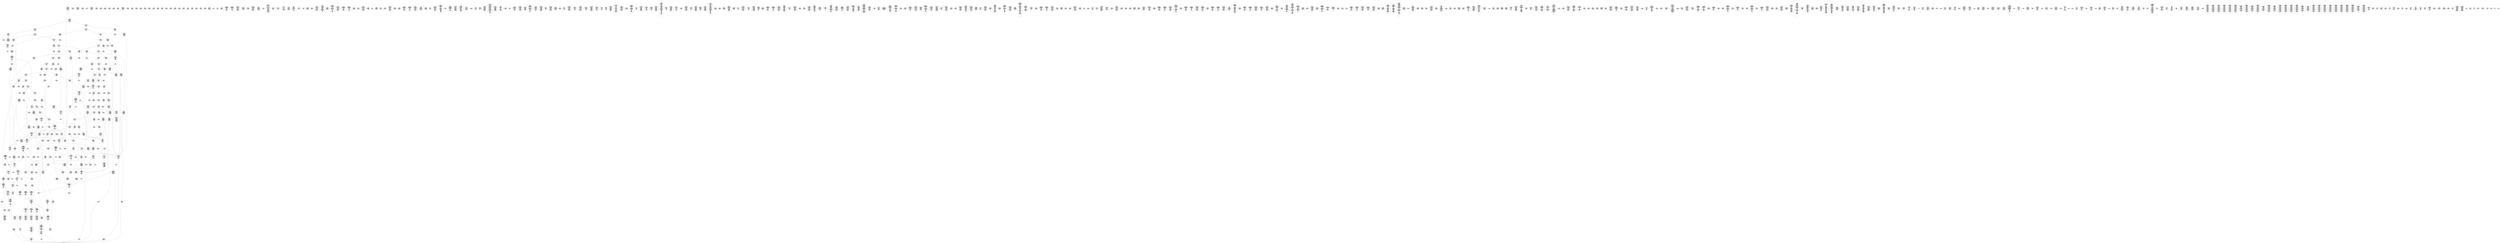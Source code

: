 /* Generated by GvGen v.1.0 (https://www.github.com/stricaud/gvgen) */

digraph G {
compound=true;
   node1 [label="[anywhere]"];
   node2 [label="# 0x0
PUSHX Data
PUSHX Data
MSTORE
PUSHX LogicData
CALLDATASIZE
LT
PUSHX Data
JUMPI
"];
   node3 [label="# 0xd
PUSHX Data
CALLDATALOAD
PUSHX BitData
SHR
PUSHX LogicData
GT
PUSHX Data
JUMPI
"];
   node4 [label="# 0x1e
PUSHX LogicData
EQ
PUSHX Data
JUMPI
"];
   node5 [label="# 0x29
PUSHX LogicData
EQ
PUSHX Data
JUMPI
"];
   node6 [label="# 0x34
PUSHX LogicData
EQ
PUSHX Data
JUMPI
"];
   node7 [label="# 0x3f
PUSHX LogicData
EQ
PUSHX Data
JUMPI
"];
   node8 [label="# 0x4a
PUSHX LogicData
EQ
PUSHX Data
JUMPI
"];
   node9 [label="# 0x55
PUSHX LogicData
EQ
PUSHX Data
JUMPI
"];
   node10 [label="# 0x60
PUSHX LogicData
EQ
PUSHX Data
JUMPI
"];
   node11 [label="# 0x6b
PUSHX LogicData
EQ
PUSHX Data
JUMPI
"];
   node12 [label="# 0x76
PUSHX LogicData
EQ
PUSHX Data
JUMPI
"];
   node13 [label="# 0x81
PUSHX LogicData
EQ
PUSHX Data
JUMPI
"];
   node14 [label="# 0x8c
PUSHX LogicData
EQ
PUSHX Data
JUMPI
"];
   node15 [label="# 0x97
PUSHX LogicData
EQ
PUSHX Data
JUMPI
"];
   node16 [label="# 0xa2
PUSHX LogicData
EQ
PUSHX Data
JUMPI
"];
   node17 [label="# 0xad
PUSHX LogicData
EQ
PUSHX Data
JUMPI
"];
   node18 [label="# 0xb8
PUSHX LogicData
EQ
PUSHX Data
JUMPI
"];
   node19 [label="# 0xc3
PUSHX LogicData
EQ
PUSHX Data
JUMPI
"];
   node20 [label="# 0xce
PUSHX LogicData
EQ
PUSHX Data
JUMPI
"];
   node21 [label="# 0xd9
PUSHX LogicData
EQ
PUSHX Data
JUMPI
"];
   node22 [label="# 0xe4
PUSHX LogicData
EQ
PUSHX Data
JUMPI
"];
   node23 [label="# 0xef
PUSHX LogicData
EQ
PUSHX Data
JUMPI
"];
   node24 [label="# 0xfa
PUSHX LogicData
EQ
PUSHX Data
JUMPI
"];
   node25 [label="# 0x105
PUSHX Data
JUMP
"];
   node26 [label="# 0x109
JUMPDEST
PUSHX LogicData
EQ
PUSHX Data
JUMPI
"];
   node27 [label="# 0x115
PUSHX LogicData
EQ
PUSHX Data
JUMPI
"];
   node28 [label="# 0x120
PUSHX LogicData
EQ
PUSHX Data
JUMPI
"];
   node29 [label="# 0x12b
PUSHX LogicData
EQ
PUSHX Data
JUMPI
"];
   node30 [label="# 0x136
PUSHX LogicData
EQ
PUSHX Data
JUMPI
"];
   node31 [label="# 0x141
PUSHX LogicData
EQ
PUSHX Data
JUMPI
"];
   node32 [label="# 0x14c
PUSHX LogicData
EQ
PUSHX Data
JUMPI
"];
   node33 [label="# 0x157
PUSHX LogicData
EQ
PUSHX Data
JUMPI
"];
   node34 [label="# 0x162
PUSHX LogicData
EQ
PUSHX Data
JUMPI
"];
   node35 [label="# 0x16d
PUSHX LogicData
EQ
PUSHX Data
JUMPI
"];
   node36 [label="# 0x178
PUSHX LogicData
EQ
PUSHX Data
JUMPI
"];
   node37 [label="# 0x183
PUSHX LogicData
EQ
PUSHX Data
JUMPI
"];
   node38 [label="# 0x18e
PUSHX LogicData
EQ
PUSHX Data
JUMPI
"];
   node39 [label="# 0x199
PUSHX LogicData
EQ
PUSHX Data
JUMPI
"];
   node40 [label="# 0x1a4
PUSHX LogicData
EQ
PUSHX Data
JUMPI
"];
   node41 [label="# 0x1af
PUSHX LogicData
EQ
PUSHX Data
JUMPI
"];
   node42 [label="# 0x1ba
PUSHX LogicData
EQ
PUSHX Data
JUMPI
"];
   node43 [label="# 0x1c5
PUSHX LogicData
EQ
PUSHX Data
JUMPI
"];
   node44 [label="# 0x1d0
PUSHX LogicData
EQ
PUSHX Data
JUMPI
"];
   node45 [label="# 0x1db
PUSHX LogicData
EQ
PUSHX Data
JUMPI
"];
   node46 [label="# 0x1e6
PUSHX LogicData
EQ
PUSHX Data
JUMPI
"];
   node47 [label="# 0x1f1
JUMPDEST
PUSHX Data
REVERT
"];
   node48 [label="# 0x1f6
JUMPDEST
CALLVALUE
ISZERO
PUSHX Data
JUMPI
"];
   node49 [label="# 0x1fe
PUSHX Data
REVERT
"];
   node50 [label="# 0x202
JUMPDEST
PUSHX Data
PUSHX Data
CALLDATASIZE
PUSHX Data
PUSHX Data
JUMP
"];
   node51 [label="# 0x211
JUMPDEST
PUSHX Data
JUMP
"];
   node52 [label="# 0x216
JUMPDEST
PUSHX MemData
MLOAD
PUSHX Data
PUSHX Data
JUMP
"];
   node53 [label="# 0x223
JUMPDEST
PUSHX MemData
MLOAD
SUB
RETURN
"];
   node54 [label="# 0x22c
JUMPDEST
CALLVALUE
ISZERO
PUSHX Data
JUMPI
"];
   node55 [label="# 0x234
PUSHX Data
REVERT
"];
   node56 [label="# 0x238
JUMPDEST
PUSHX Data
PUSHX Data
CALLDATASIZE
PUSHX Data
PUSHX Data
JUMP
"];
   node57 [label="# 0x247
JUMPDEST
PUSHX Data
JUMP
"];
   node58 [label="# 0x24c
JUMPDEST
STOP
"];
   node59 [label="# 0x24e
JUMPDEST
CALLVALUE
ISZERO
PUSHX Data
JUMPI
"];
   node60 [label="# 0x256
PUSHX Data
REVERT
"];
   node61 [label="# 0x25a
JUMPDEST
PUSHX Data
PUSHX Data
JUMP
"];
   node62 [label="# 0x263
JUMPDEST
PUSHX MemData
MLOAD
PUSHX Data
PUSHX Data
JUMP
"];
   node63 [label="# 0x270
JUMPDEST
CALLVALUE
ISZERO
PUSHX Data
JUMPI
"];
   node64 [label="# 0x278
PUSHX Data
REVERT
"];
   node65 [label="# 0x27c
JUMPDEST
PUSHX Data
PUSHX Data
CALLDATASIZE
PUSHX Data
PUSHX Data
JUMP
"];
   node66 [label="# 0x28b
JUMPDEST
PUSHX Data
JUMP
"];
   node67 [label="# 0x290
JUMPDEST
PUSHX MemData
MLOAD
PUSHX Data
PUSHX Data
JUMP
"];
   node68 [label="# 0x29d
JUMPDEST
CALLVALUE
ISZERO
PUSHX Data
JUMPI
"];
   node69 [label="# 0x2a5
PUSHX Data
REVERT
"];
   node70 [label="# 0x2a9
JUMPDEST
PUSHX Data
PUSHX Data
CALLDATASIZE
PUSHX Data
PUSHX Data
JUMP
"];
   node71 [label="# 0x2b8
JUMPDEST
PUSHX Data
JUMP
"];
   node72 [label="# 0x2bd
JUMPDEST
CALLVALUE
ISZERO
PUSHX Data
JUMPI
"];
   node73 [label="# 0x2c5
PUSHX Data
REVERT
"];
   node74 [label="# 0x2c9
JUMPDEST
PUSHX Data
PUSHX Data
JUMP
"];
   node75 [label="# 0x2d2
JUMPDEST
PUSHX MemData
MLOAD
PUSHX Data
PUSHX Data
JUMP
"];
   node76 [label="# 0x2df
JUMPDEST
CALLVALUE
ISZERO
PUSHX Data
JUMPI
"];
   node77 [label="# 0x2e7
PUSHX Data
REVERT
"];
   node78 [label="# 0x2eb
JUMPDEST
PUSHX Data
PUSHX Data
JUMP
"];
   node79 [label="# 0x2f4
JUMPDEST
CALLVALUE
ISZERO
PUSHX Data
JUMPI
"];
   node80 [label="# 0x2fc
PUSHX Data
REVERT
"];
   node81 [label="# 0x300
JUMPDEST
PUSHX Data
PUSHX Data
JUMP
"];
   node82 [label="# 0x309
JUMPDEST
CALLVALUE
ISZERO
PUSHX Data
JUMPI
"];
   node83 [label="# 0x311
PUSHX Data
REVERT
"];
   node84 [label="# 0x315
JUMPDEST
PUSHX Data
PUSHX Data
JUMP
"];
   node85 [label="# 0x31e
JUMPDEST
CALLVALUE
ISZERO
PUSHX Data
JUMPI
"];
   node86 [label="# 0x326
PUSHX Data
REVERT
"];
   node87 [label="# 0x32a
JUMPDEST
PUSHX Data
PUSHX Data
CALLDATASIZE
PUSHX Data
PUSHX Data
JUMP
"];
   node88 [label="# 0x339
JUMPDEST
PUSHX Data
JUMP
"];
   node89 [label="# 0x33e
JUMPDEST
CALLVALUE
ISZERO
PUSHX Data
JUMPI
"];
   node90 [label="# 0x346
PUSHX Data
REVERT
"];
   node91 [label="# 0x34a
JUMPDEST
PUSHX Data
PUSHX Data
CALLDATASIZE
PUSHX Data
PUSHX Data
JUMP
"];
   node92 [label="# 0x359
JUMPDEST
PUSHX Data
JUMP
"];
   node93 [label="# 0x35e
JUMPDEST
CALLVALUE
ISZERO
PUSHX Data
JUMPI
"];
   node94 [label="# 0x366
PUSHX Data
REVERT
"];
   node95 [label="# 0x36a
JUMPDEST
PUSHX Data
PUSHX Data
CALLDATASIZE
PUSHX Data
PUSHX Data
JUMP
"];
   node96 [label="# 0x379
JUMPDEST
PUSHX Data
JUMP
"];
   node97 [label="# 0x37e
JUMPDEST
CALLVALUE
ISZERO
PUSHX Data
JUMPI
"];
   node98 [label="# 0x386
PUSHX Data
REVERT
"];
   node99 [label="# 0x38a
JUMPDEST
PUSHX Data
PUSHX Data
CALLDATASIZE
PUSHX Data
PUSHX Data
JUMP
"];
   node100 [label="# 0x399
JUMPDEST
PUSHX Data
JUMP
"];
   node101 [label="# 0x39e
JUMPDEST
PUSHX MemData
MLOAD
PUSHX Data
PUSHX Data
JUMP
"];
   node102 [label="# 0x3ab
JUMPDEST
CALLVALUE
ISZERO
PUSHX Data
JUMPI
"];
   node103 [label="# 0x3b3
PUSHX Data
REVERT
"];
   node104 [label="# 0x3b7
JUMPDEST
PUSHX Data
PUSHX Data
CALLDATASIZE
PUSHX Data
PUSHX Data
JUMP
"];
   node105 [label="# 0x3c6
JUMPDEST
PUSHX Data
JUMP
"];
   node106 [label="# 0x3cb
JUMPDEST
CALLVALUE
ISZERO
PUSHX Data
JUMPI
"];
   node107 [label="# 0x3d3
PUSHX Data
REVERT
"];
   node108 [label="# 0x3d7
JUMPDEST
PUSHX Data
PUSHX Data
CALLDATASIZE
PUSHX Data
PUSHX Data
JUMP
"];
   node109 [label="# 0x3e6
JUMPDEST
PUSHX Data
JUMP
"];
   node110 [label="# 0x3eb
JUMPDEST
CALLVALUE
ISZERO
PUSHX Data
JUMPI
"];
   node111 [label="# 0x3f3
PUSHX Data
REVERT
"];
   node112 [label="# 0x3f7
JUMPDEST
PUSHX Data
PUSHX Data
CALLDATASIZE
PUSHX Data
PUSHX Data
JUMP
"];
   node113 [label="# 0x406
JUMPDEST
PUSHX Data
JUMP
"];
   node114 [label="# 0x40b
JUMPDEST
PUSHX Data
PUSHX Data
CALLDATASIZE
PUSHX Data
PUSHX Data
JUMP
"];
   node115 [label="# 0x419
JUMPDEST
PUSHX Data
JUMP
"];
   node116 [label="# 0x41e
JUMPDEST
CALLVALUE
ISZERO
PUSHX Data
JUMPI
"];
   node117 [label="# 0x426
PUSHX Data
REVERT
"];
   node118 [label="# 0x42a
JUMPDEST
PUSHX Data
PUSHX Data
CALLDATASIZE
PUSHX Data
PUSHX Data
JUMP
"];
   node119 [label="# 0x439
JUMPDEST
PUSHX Data
JUMP
"];
   node120 [label="# 0x43e
JUMPDEST
CALLVALUE
ISZERO
PUSHX Data
JUMPI
"];
   node121 [label="# 0x446
PUSHX Data
REVERT
"];
   node122 [label="# 0x44a
JUMPDEST
PUSHX Data
PUSHX Data
JUMP
"];
   node123 [label="# 0x453
JUMPDEST
CALLVALUE
ISZERO
PUSHX Data
JUMPI
"];
   node124 [label="# 0x45b
PUSHX Data
REVERT
"];
   node125 [label="# 0x45f
JUMPDEST
PUSHX Data
PUSHX Data
CALLDATASIZE
PUSHX Data
PUSHX Data
JUMP
"];
   node126 [label="# 0x46e
JUMPDEST
PUSHX Data
JUMP
"];
   node127 [label="# 0x473
JUMPDEST
CALLVALUE
ISZERO
PUSHX Data
JUMPI
"];
   node128 [label="# 0x47b
PUSHX Data
REVERT
"];
   node129 [label="# 0x47f
JUMPDEST
PUSHX Data
PUSHX Data
JUMP
"];
   node130 [label="# 0x488
JUMPDEST
CALLVALUE
ISZERO
PUSHX Data
JUMPI
"];
   node131 [label="# 0x490
PUSHX Data
REVERT
"];
   node132 [label="# 0x494
JUMPDEST
PUSHX Data
PUSHX Data
CALLDATASIZE
PUSHX Data
PUSHX Data
JUMP
"];
   node133 [label="# 0x4a3
JUMPDEST
PUSHX Data
JUMP
"];
   node134 [label="# 0x4a8
JUMPDEST
CALLVALUE
ISZERO
PUSHX Data
JUMPI
"];
   node135 [label="# 0x4b0
PUSHX Data
REVERT
"];
   node136 [label="# 0x4b4
JUMPDEST
PUSHX Data
PUSHX Data
JUMP
"];
   node137 [label="# 0x4bd
JUMPDEST
CALLVALUE
ISZERO
PUSHX Data
JUMPI
"];
   node138 [label="# 0x4c5
PUSHX Data
REVERT
"];
   node139 [label="# 0x4c9
JUMPDEST
PUSHX Data
PUSHX Data
JUMP
"];
   node140 [label="# 0x4d2
JUMPDEST
CALLVALUE
ISZERO
PUSHX Data
JUMPI
"];
   node141 [label="# 0x4da
PUSHX Data
REVERT
"];
   node142 [label="# 0x4de
JUMPDEST
PUSHX Data
PUSHX Data
CALLDATASIZE
PUSHX Data
PUSHX Data
JUMP
"];
   node143 [label="# 0x4ed
JUMPDEST
PUSHX Data
JUMP
"];
   node144 [label="# 0x4f2
JUMPDEST
CALLVALUE
ISZERO
PUSHX Data
JUMPI
"];
   node145 [label="# 0x4fa
PUSHX Data
REVERT
"];
   node146 [label="# 0x4fe
JUMPDEST
PUSHX Data
PUSHX Data
JUMP
"];
   node147 [label="# 0x507
JUMPDEST
CALLVALUE
ISZERO
PUSHX Data
JUMPI
"];
   node148 [label="# 0x50f
PUSHX Data
REVERT
"];
   node149 [label="# 0x513
JUMPDEST
PUSHX Data
PUSHX Data
CALLDATASIZE
PUSHX Data
PUSHX Data
JUMP
"];
   node150 [label="# 0x522
JUMPDEST
PUSHX Data
JUMP
"];
   node151 [label="# 0x527
JUMPDEST
CALLVALUE
ISZERO
PUSHX Data
JUMPI
"];
   node152 [label="# 0x52f
PUSHX Data
REVERT
"];
   node153 [label="# 0x533
JUMPDEST
PUSHX Data
PUSHX Data
CALLDATASIZE
PUSHX Data
PUSHX Data
JUMP
"];
   node154 [label="# 0x542
JUMPDEST
PUSHX Data
JUMP
"];
   node155 [label="# 0x547
JUMPDEST
CALLVALUE
ISZERO
PUSHX Data
JUMPI
"];
   node156 [label="# 0x54f
PUSHX Data
REVERT
"];
   node157 [label="# 0x553
JUMPDEST
PUSHX Data
PUSHX Data
CALLDATASIZE
PUSHX Data
PUSHX Data
JUMP
"];
   node158 [label="# 0x562
JUMPDEST
PUSHX Data
JUMP
"];
   node159 [label="# 0x567
JUMPDEST
CALLVALUE
ISZERO
PUSHX Data
JUMPI
"];
   node160 [label="# 0x56f
PUSHX Data
REVERT
"];
   node161 [label="# 0x573
JUMPDEST
PUSHX Data
PUSHX Data
CALLDATASIZE
PUSHX Data
PUSHX Data
JUMP
"];
   node162 [label="# 0x582
JUMPDEST
PUSHX Data
JUMP
"];
   node163 [label="# 0x587
JUMPDEST
CALLVALUE
ISZERO
PUSHX Data
JUMPI
"];
   node164 [label="# 0x58f
PUSHX Data
REVERT
"];
   node165 [label="# 0x593
JUMPDEST
PUSHX Data
PUSHX Data
CALLDATASIZE
PUSHX Data
PUSHX Data
JUMP
"];
   node166 [label="# 0x5a2
JUMPDEST
PUSHX Data
JUMP
"];
   node167 [label="# 0x5a7
JUMPDEST
CALLVALUE
ISZERO
PUSHX Data
JUMPI
"];
   node168 [label="# 0x5af
PUSHX Data
REVERT
"];
   node169 [label="# 0x5b3
JUMPDEST
PUSHX Data
PUSHX Data
JUMP
"];
   node170 [label="# 0x5bc
JUMPDEST
PUSHX MemData
MLOAD
PUSHX Data
PUSHX Data
JUMP
"];
   node171 [label="# 0x5c9
JUMPDEST
CALLVALUE
ISZERO
PUSHX Data
JUMPI
"];
   node172 [label="# 0x5d1
PUSHX Data
REVERT
"];
   node173 [label="# 0x5d5
JUMPDEST
PUSHX Data
PUSHX Data
JUMP
"];
   node174 [label="# 0x5de
JUMPDEST
CALLVALUE
ISZERO
PUSHX Data
JUMPI
"];
   node175 [label="# 0x5e6
PUSHX Data
REVERT
"];
   node176 [label="# 0x5ea
JUMPDEST
PUSHX Data
PUSHX Data
CALLDATASIZE
PUSHX Data
PUSHX Data
JUMP
"];
   node177 [label="# 0x5f9
JUMPDEST
PUSHX Data
JUMP
"];
   node178 [label="# 0x5fe
JUMPDEST
CALLVALUE
ISZERO
PUSHX Data
JUMPI
"];
   node179 [label="# 0x606
PUSHX Data
REVERT
"];
   node180 [label="# 0x60a
JUMPDEST
PUSHX Data
PUSHX Data
CALLDATASIZE
PUSHX Data
PUSHX Data
JUMP
"];
   node181 [label="# 0x619
JUMPDEST
PUSHX Data
JUMP
"];
   node182 [label="# 0x61e
JUMPDEST
CALLVALUE
ISZERO
PUSHX Data
JUMPI
"];
   node183 [label="# 0x626
PUSHX Data
REVERT
"];
   node184 [label="# 0x62a
JUMPDEST
PUSHX Data
PUSHX Data
CALLDATASIZE
PUSHX Data
PUSHX Data
JUMP
"];
   node185 [label="# 0x639
JUMPDEST
PUSHX Data
JUMP
"];
   node186 [label="# 0x63e
JUMPDEST
CALLVALUE
ISZERO
PUSHX Data
JUMPI
"];
   node187 [label="# 0x646
PUSHX Data
REVERT
"];
   node188 [label="# 0x64a
JUMPDEST
PUSHX Data
PUSHX Data
JUMP
"];
   node189 [label="# 0x653
JUMPDEST
CALLVALUE
ISZERO
PUSHX Data
JUMPI
"];
   node190 [label="# 0x65b
PUSHX Data
REVERT
"];
   node191 [label="# 0x65f
JUMPDEST
PUSHX Data
PUSHX Data
JUMP
"];
   node192 [label="# 0x668
JUMPDEST
CALLVALUE
ISZERO
PUSHX Data
JUMPI
"];
   node193 [label="# 0x670
PUSHX Data
REVERT
"];
   node194 [label="# 0x674
JUMPDEST
PUSHX Data
PUSHX Data
CALLDATASIZE
PUSHX Data
PUSHX Data
JUMP
"];
   node195 [label="# 0x683
JUMPDEST
PUSHX Data
JUMP
"];
   node196 [label="# 0x688
JUMPDEST
CALLVALUE
ISZERO
PUSHX Data
JUMPI
"];
   node197 [label="# 0x690
PUSHX Data
REVERT
"];
   node198 [label="# 0x694
JUMPDEST
PUSHX Data
PUSHX Data
CALLDATASIZE
PUSHX Data
PUSHX Data
JUMP
"];
   node199 [label="# 0x6a3
JUMPDEST
PUSHX Data
JUMP
"];
   node200 [label="# 0x6a8
JUMPDEST
CALLVALUE
ISZERO
PUSHX Data
JUMPI
"];
   node201 [label="# 0x6b0
PUSHX Data
REVERT
"];
   node202 [label="# 0x6b4
JUMPDEST
PUSHX Data
PUSHX Data
JUMP
"];
   node203 [label="# 0x6bd
JUMPDEST
CALLVALUE
ISZERO
PUSHX Data
JUMPI
"];
   node204 [label="# 0x6c5
PUSHX Data
REVERT
"];
   node205 [label="# 0x6c9
JUMPDEST
PUSHX Data
PUSHX Data
CALLDATASIZE
PUSHX Data
PUSHX Data
JUMP
"];
   node206 [label="# 0x6d8
JUMPDEST
PUSHX Data
JUMP
"];
   node207 [label="# 0x6dd
JUMPDEST
PUSHX Data
PUSHX Data
PUSHX Data
JUMP
"];
   node208 [label="# 0x6e8
JUMPDEST
"];
   node209 [label="# 0x6eb
JUMPDEST
JUMP
"];
   node210 [label="# 0x6f0
JUMPDEST
PUSHX Data
PUSHX Data
JUMP
"];
   node211 [label="# 0x6f8
JUMPDEST
PUSHX ArithData
PUSHX BitData
PUSHX BitData
SHL
SUB
AND
PUSHX Data
PUSHX Data
JUMP
"];
   node212 [label="# 0x709
JUMPDEST
PUSHX ArithData
PUSHX BitData
PUSHX BitData
SHL
SUB
AND
EQ
PUSHX Data
JUMPI
"];
   node213 [label="# 0x718
PUSHX MemData
MLOAD
PUSHX BitData
PUSHX BitData
SHL
MSTORE
PUSHX ArithData
ADD
PUSHX Data
PUSHX Data
JUMP
"];
   node214 [label="# 0x72f
JUMPDEST
PUSHX MemData
MLOAD
SUB
REVERT
"];
   node215 [label="# 0x738
JUMPDEST
PUSHX StorData
SLOAD
PUSHX Data
PUSHX Data
JUMP
"];
   node216 [label="# 0x745
JUMPDEST
ISZERO
PUSHX Data
JUMPI
"];
   node217 [label="# 0x74d
PUSHX MemData
MLOAD
PUSHX BitData
PUSHX BitData
SHL
MSTORE
PUSHX ArithData
ADD
PUSHX Data
PUSHX Data
JUMP
"];
   node218 [label="# 0x764
JUMPDEST
MLOAD
PUSHX Data
PUSHX Data
PUSHX ArithData
ADD
PUSHX Data
JUMP
"];
   node219 [label="# 0x777
JUMPDEST
JUMP
"];
   node220 [label="# 0x77b
JUMPDEST
PUSHX Data
PUSHX StorData
SLOAD
PUSHX Data
PUSHX Data
JUMP
"];
   node221 [label="# 0x78a
JUMPDEST
PUSHX ArithData
ADD
PUSHX ArithData
DIV
MUL
PUSHX ArithData
ADD
PUSHX MemData
MLOAD
ADD
PUSHX Data
MSTORE
MSTORE
PUSHX ArithData
ADD
SLOAD
PUSHX Data
PUSHX Data
JUMP
"];
   node222 [label="# 0x7b6
JUMPDEST
ISZERO
PUSHX Data
JUMPI
"];
   node223 [label="# 0x7bd
PUSHX LogicData
LT
PUSHX Data
JUMPI
"];
   node224 [label="# 0x7c5
PUSHX ArithData
SLOAD
DIV
MUL
MSTORE
PUSHX ArithData
ADD
PUSHX Data
JUMP
"];
   node225 [label="# 0x7d8
JUMPDEST
ADD
PUSHX Data
MSTORE
PUSHX Data
PUSHX Data
SHA3
"];
   node226 [label="# 0x7e6
JUMPDEST
SLOAD
MSTORE
PUSHX ArithData
ADD
PUSHX ArithData
ADD
GT
PUSHX Data
JUMPI
"];
   node227 [label="# 0x7fa
SUB
PUSHX BitData
AND
ADD
"];
   node228 [label="# 0x803
JUMPDEST
JUMP
"];
   node229 [label="# 0x80d
JUMPDEST
PUSHX Data
PUSHX Data
PUSHX Data
JUMP
"];
   node230 [label="# 0x818
JUMPDEST
PUSHX Data
JUMPI
"];
   node231 [label="# 0x81d
PUSHX MemData
MLOAD
PUSHX BitData
PUSHX BitData
SHL
MSTORE
PUSHX ArithData
ADD
PUSHX Data
PUSHX Data
JUMP
"];
   node232 [label="# 0x834
JUMPDEST
PUSHX Data
MSTORE
PUSHX Data
PUSHX Data
MSTORE
PUSHX Data
SHA3
SLOAD
PUSHX ArithData
PUSHX BitData
PUSHX BitData
SHL
SUB
AND
JUMP
"];
   node233 [label="# 0x850
JUMPDEST
PUSHX Data
PUSHX Data
PUSHX Data
JUMP
"];
   node234 [label="# 0x85b
JUMPDEST
PUSHX ArithData
PUSHX BitData
PUSHX BitData
SHL
SUB
AND
PUSHX ArithData
PUSHX BitData
PUSHX BitData
SHL
SUB
AND
EQ
ISZERO
PUSHX Data
JUMPI
"];
   node235 [label="# 0x878
PUSHX MemData
MLOAD
PUSHX BitData
PUSHX BitData
SHL
MSTORE
PUSHX ArithData
ADD
PUSHX Data
PUSHX Data
JUMP
"];
   node236 [label="# 0x88f
JUMPDEST
PUSHX ArithData
PUSHX BitData
PUSHX BitData
SHL
SUB
AND
PUSHX Data
PUSHX Data
JUMP
"];
   node237 [label="# 0x8a1
JUMPDEST
PUSHX ArithData
PUSHX BitData
PUSHX BitData
SHL
SUB
AND
EQ
PUSHX Data
JUMPI
"];
   node238 [label="# 0x8b1
PUSHX Data
PUSHX Data
PUSHX Data
JUMP
"];
   node239 [label="# 0x8bd
JUMPDEST
PUSHX Data
JUMPI
"];
   node240 [label="# 0x8c2
PUSHX MemData
MLOAD
PUSHX BitData
PUSHX BitData
SHL
MSTORE
PUSHX ArithData
ADD
PUSHX Data
PUSHX Data
JUMP
"];
   node241 [label="# 0x8d9
JUMPDEST
PUSHX Data
PUSHX Data
JUMP
"];
   node242 [label="# 0x8e3
JUMPDEST
JUMP
"];
   node243 [label="# 0x8e8
JUMPDEST
PUSHX Data
JUMP
"];
   node244 [label="# 0x8ee
JUMPDEST
PUSHX StorData
SLOAD
JUMP
"];
   node245 [label="# 0x8f4
JUMPDEST
PUSHX Data
PUSHX StorData
SLOAD
PUSHX Data
PUSHX Data
JUMP
"];
   node246 [label="# 0x903
JUMPDEST
PUSHX Data
PUSHX Data
JUMP
"];
   node247 [label="# 0x90b
JUMPDEST
PUSHX ArithData
PUSHX BitData
PUSHX BitData
SHL
SUB
AND
PUSHX Data
PUSHX Data
JUMP
"];
   node248 [label="# 0x91c
JUMPDEST
PUSHX ArithData
PUSHX BitData
PUSHX BitData
SHL
SUB
AND
EQ
PUSHX Data
JUMPI
"];
   node249 [label="# 0x92b
PUSHX MemData
MLOAD
PUSHX BitData
PUSHX BitData
SHL
MSTORE
PUSHX ArithData
ADD
PUSHX Data
PUSHX Data
JUMP
"];
   node250 [label="# 0x942
JUMPDEST
PUSHX StorData
SLOAD
PUSHX Data
PUSHX BitData
NOT
AND
PUSHX Data
"];
   node251 [label="# 0x952
JUMPDEST
MUL
OR
SSTORE
JUMP
"];
   node252 [label="# 0x959
JUMPDEST
PUSHX Data
PUSHX Data
PUSHX Data
JUMP
"];
   node253 [label="# 0x964
JUMPDEST
PUSHX Data
JUMP
"];
   node254 [label="# 0x96a
JUMPDEST
PUSHX Data
JUMPI
"];
   node255 [label="# 0x96f
PUSHX MemData
MLOAD
PUSHX BitData
PUSHX BitData
SHL
MSTORE
PUSHX ArithData
ADD
PUSHX Data
PUSHX Data
JUMP
"];
   node256 [label="# 0x986
JUMPDEST
PUSHX Data
PUSHX Data
JUMP
"];
   node257 [label="# 0x991
JUMPDEST
PUSHX Data
PUSHX Data
JUMP
"];
   node258 [label="# 0x999
JUMPDEST
PUSHX ArithData
PUSHX BitData
PUSHX BitData
SHL
SUB
AND
PUSHX Data
PUSHX Data
JUMP
"];
   node259 [label="# 0x9aa
JUMPDEST
PUSHX ArithData
PUSHX BitData
PUSHX BitData
SHL
SUB
AND
EQ
PUSHX Data
JUMPI
"];
   node260 [label="# 0x9b9
PUSHX MemData
MLOAD
PUSHX BitData
PUSHX BitData
SHL
MSTORE
PUSHX ArithData
ADD
PUSHX Data
PUSHX Data
JUMP
"];
   node261 [label="# 0x9d0
JUMPDEST
MLOAD
PUSHX Data
PUSHX Data
PUSHX ArithData
ADD
PUSHX Data
JUMP
"];
   node262 [label="# 0x9e3
JUMPDEST
PUSHX Data
PUSHX Data
PUSHX Data
JUMP
"];
   node263 [label="# 0x9ee
JUMPDEST
LT
PUSHX Data
JUMPI
"];
   node264 [label="# 0x9f5
PUSHX MemData
MLOAD
PUSHX BitData
PUSHX BitData
SHL
MSTORE
PUSHX ArithData
ADD
PUSHX Data
PUSHX Data
JUMP
"];
   node265 [label="# 0xa0c
JUMPDEST
PUSHX ArithData
PUSHX BitData
PUSHX BitData
SHL
SUB
AND
PUSHX Data
MSTORE
PUSHX Data
PUSHX Data
MSTORE
PUSHX Data
SHA3
MSTORE
MSTORE
SHA3
SLOAD
"];
   node266 [label="# 0xa32
JUMPDEST
JUMP
"];
   node267 [label="# 0xa38
JUMPDEST
PUSHX Data
PUSHX Data
PUSHX ArithData
PUSHX BitData
PUSHX BitData
SHL
SUB
GT
ISZERO
PUSHX Data
JUMPI
"];
   node268 [label="# 0xa4d
PUSHX BitData
PUSHX BitData
SHL
PUSHX Data
MSTORE
PUSHX Data
PUSHX Data
MSTORE
PUSHX Data
PUSHX Data
REVERT
"];
   node269 [label="# 0xa62
JUMPDEST
PUSHX MemData
MLOAD
MSTORE
PUSHX ArithData
MUL
PUSHX ArithData
ADD
ADD
PUSHX Data
MSTORE
ISZERO
PUSHX Data
JUMPI
"];
   node270 [label="# 0xa7c
PUSHX ArithData
ADD
PUSHX ArithData
MUL
CALLDATASIZE
CALLDATACOPY
ADD
"];
   node271 [label="# 0xa8b
JUMPDEST
PUSHX Data
"];
   node272 [label="# 0xa91
JUMPDEST
LT
ISZERO
PUSHX Data
JUMPI
"];
   node273 [label="# 0xa9a
PUSHX Data
PUSHX Data
LT
PUSHX Data
JUMPI
"];
   node274 [label="# 0xaa8
PUSHX BitData
PUSHX BitData
SHL
PUSHX Data
MSTORE
PUSHX Data
PUSHX Data
MSTORE
PUSHX Data
PUSHX Data
REVERT
"];
   node275 [label="# 0xabd
JUMPDEST
PUSHX ArithData
MUL
ADD
CALLDATALOAD
MSTORE
PUSHX ArithData
ADD
MSTORE
PUSHX ArithData
ADD
PUSHX Data
SHA3
PUSHX ArithData
SLOAD
PUSHX ArithData
EXP
DIV
PUSHX BitData
AND
MLOAD
LT
PUSHX Data
JUMPI
"];
   node276 [label="# 0xaeb
PUSHX BitData
PUSHX BitData
SHL
PUSHX Data
MSTORE
PUSHX Data
PUSHX Data
MSTORE
PUSHX Data
PUSHX Data
REVERT
"];
   node277 [label="# 0xb00
JUMPDEST
ISZERO
ISZERO
PUSHX ArithData
MUL
ADD
ADD
MSTORE
PUSHX Data
PUSHX Data
JUMP
"];
   node278 [label="# 0xb1a
JUMPDEST
PUSHX Data
JUMP
"];
   node279 [label="# 0xb22
JUMPDEST
JUMP
"];
   node280 [label="# 0xb2a
JUMPDEST
PUSHX Data
PUSHX LogicData
PUSHX StorData
SLOAD
EQ
ISZERO
PUSHX Data
JUMPI
"];
   node281 [label="# 0xb38
PUSHX MemData
MLOAD
PUSHX BitData
PUSHX BitData
SHL
MSTORE
PUSHX ArithData
ADD
PUSHX Data
PUSHX Data
JUMP
"];
   node282 [label="# 0xb4f
JUMPDEST
PUSHX Data
PUSHX Data
SSTORE
CALLER
PUSHX Data
PUSHX Data
JUMP
"];
   node283 [label="# 0xb5d
JUMPDEST
PUSHX ArithData
PUSHX BitData
PUSHX BitData
SHL
SUB
AND
PUSHX ArithData
PUSHX BitData
PUSHX BitData
SHL
SUB
AND
EQ
PUSHX Data
JUMPI
"];
   node284 [label="# 0xb76
PUSHX Data
PUSHX StorData
SLOAD
PUSHX BitData
AND
PUSHX LogicData
GT
ISZERO
PUSHX Data
JUMPI
"];
   node285 [label="# 0xb87
PUSHX BitData
PUSHX BitData
SHL
PUSHX Data
MSTORE
PUSHX Data
PUSHX Data
MSTORE
PUSHX Data
PUSHX Data
REVERT
"];
   node286 [label="# 0xb9c
JUMPDEST
EQ
ISZERO
PUSHX Data
JUMPI
"];
   node287 [label="# 0xba3
PUSHX MemData
MLOAD
PUSHX BitData
PUSHX BitData
SHL
MSTORE
PUSHX ArithData
ADD
PUSHX Data
PUSHX Data
JUMP
"];
   node288 [label="# 0xbba
JUMPDEST
PUSHX Data
PUSHX Data
PUSHX Data
PUSHX Data
PUSHX Data
JUMP
"];
   node289 [label="# 0xbca
JUMPDEST
PUSHX Data
JUMP
"];
   node290 [label="# 0xbd0
JUMPDEST
GT
ISZERO
PUSHX Data
JUMPI
"];
   node291 [label="# 0xbd7
PUSHX MemData
MLOAD
PUSHX BitData
PUSHX BitData
SHL
MSTORE
PUSHX ArithData
ADD
PUSHX Data
PUSHX Data
JUMP
"];
   node292 [label="# 0xbee
JUMPDEST
PUSHX LogicData
MLOAD
GT
ISZERO
PUSHX Data
JUMPI
"];
   node293 [label="# 0xbf9
PUSHX MemData
MLOAD
PUSHX BitData
PUSHX BitData
SHL
MSTORE
PUSHX ArithData
ADD
PUSHX Data
PUSHX Data
JUMP
"];
   node294 [label="# 0xc10
JUMPDEST
PUSHX Data
PUSHX LogicData
MLOAD
LT
PUSHX Data
JUMPI
"];
   node295 [label="# 0xc1e
PUSHX BitData
PUSHX BitData
SHL
PUSHX Data
MSTORE
PUSHX Data
PUSHX Data
MSTORE
PUSHX Data
PUSHX Data
REVERT
"];
   node296 [label="# 0xc33
JUMPDEST
PUSHX ArithData
MUL
PUSHX ArithData
ADD
ADD
MLOAD
PUSHX Data
"];
   node297 [label="# 0xc40
JUMPDEST
MLOAD
LT
ISZERO
PUSHX Data
JUMPI
"];
   node298 [label="# 0xc4a
PUSHX Data
PUSHX Data
MLOAD
LT
PUSHX Data
JUMPI
"];
   node299 [label="# 0xc58
PUSHX BitData
PUSHX BitData
SHL
PUSHX Data
MSTORE
PUSHX Data
PUSHX Data
MSTORE
PUSHX Data
PUSHX Data
REVERT
"];
   node300 [label="# 0xc6d
JUMPDEST
PUSHX ArithData
MUL
ADD
ADD
MLOAD
MSTORE
ADD
MSTORE
PUSHX ArithData
ADD
PUSHX Data
SHA3
SLOAD
PUSHX BitData
AND
ISZERO
PUSHX Data
JUMPI
"];
   node301 [label="# 0xc91
PUSHX MemData
MLOAD
PUSHX BitData
PUSHX BitData
SHL
MSTORE
PUSHX ArithData
ADD
PUSHX Data
PUSHX Data
JUMP
"];
   node302 [label="# 0xca8
JUMPDEST
PUSHX Data
PUSHX Data
JUMP
"];
   node303 [label="# 0xcb0
JUMPDEST
PUSHX ArithData
PUSHX BitData
PUSHX BitData
SHL
SUB
AND
CALLER
PUSHX ArithData
PUSHX BitData
PUSHX BitData
SHL
SUB
AND
EQ
ISZERO
PUSHX Data
JUMPI
"];
   node304 [label="# 0xcca
PUSHX Data
MLOAD
LT
PUSHX Data
JUMPI
"];
   node305 [label="# 0xcd8
PUSHX BitData
PUSHX BitData
SHL
PUSHX Data
MSTORE
PUSHX Data
PUSHX Data
MSTORE
PUSHX Data
PUSHX Data
REVERT
"];
   node306 [label="# 0xced
JUMPDEST
PUSHX ArithData
MUL
PUSHX ArithData
ADD
ADD
MLOAD
PUSHX Data
JUMP
"];
   node307 [label="# 0xcfa
JUMPDEST
PUSHX Data
PUSHX Data
PUSHX Data
MLOAD
LT
PUSHX Data
JUMPI
"];
   node308 [label="# 0xd0b
PUSHX BitData
PUSHX BitData
SHL
PUSHX Data
MSTORE
PUSHX Data
PUSHX Data
MSTORE
PUSHX Data
PUSHX Data
REVERT
"];
   node309 [label="# 0xd20
JUMPDEST
PUSHX ArithData
MUL
PUSHX ArithData
ADD
ADD
MLOAD
MSTORE
PUSHX ArithData
ADD
MSTORE
PUSHX ArithData
ADD
PUSHX Data
SHA3
PUSHX ArithData
PUSHX ArithData
EXP
SLOAD
PUSHX ArithData
MUL
NOT
AND
ISZERO
ISZERO
MUL
OR
SSTORE
PUSHX Data
JUMP
"];
   node310 [label="# 0xd52
JUMPDEST
PUSHX Data
MLOAD
LT
PUSHX Data
JUMPI
"];
   node311 [label="# 0xd60
PUSHX BitData
PUSHX BitData
SHL
PUSHX Data
MSTORE
PUSHX Data
PUSHX Data
MSTORE
PUSHX Data
PUSHX Data
REVERT
"];
   node312 [label="# 0xd75
JUMPDEST
PUSHX ArithData
MUL
PUSHX ArithData
ADD
ADD
MLOAD
PUSHX Data
JUMP
"];
   node313 [label="# 0xd83
JUMPDEST
PUSHX Data
JUMPI
"];
   node314 [label="# 0xd88
PUSHX MemData
MLOAD
PUSHX BitData
PUSHX BitData
SHL
MSTORE
PUSHX ArithData
ADD
PUSHX Data
PUSHX Data
JUMP
"];
   node315 [label="# 0xd9f
JUMPDEST
PUSHX Data
MLOAD
LT
PUSHX Data
JUMPI
"];
   node316 [label="# 0xdae
PUSHX BitData
PUSHX BitData
SHL
PUSHX Data
MSTORE
PUSHX Data
PUSHX Data
MSTORE
PUSHX Data
PUSHX Data
REVERT
"];
   node317 [label="# 0xdc3
JUMPDEST
PUSHX Data
PUSHX Data
PUSHX Data
MLOAD
LT
PUSHX Data
JUMPI
"];
   node318 [label="# 0xdd4
PUSHX BitData
PUSHX BitData
SHL
PUSHX Data
MSTORE
PUSHX Data
PUSHX Data
MSTORE
PUSHX Data
PUSHX Data
REVERT
"];
   node319 [label="# 0xde9
JUMPDEST
PUSHX ArithData
MUL
PUSHX ArithData
ADD
ADD
MLOAD
MSTORE
PUSHX ArithData
ADD
MSTORE
PUSHX ArithData
ADD
PUSHX Data
SHA3
PUSHX ArithData
PUSHX ArithData
EXP
SLOAD
PUSHX ArithData
MUL
NOT
AND
ISZERO
ISZERO
MUL
OR
SSTORE
"];
   node320 [label="# 0xe17
JUMPDEST
PUSHX Data
PUSHX Data
JUMP
"];
   node321 [label="# 0xe21
JUMPDEST
PUSHX Data
JUMP
"];
   node322 [label="# 0xe29
JUMPDEST
PUSHX Data
PUSHX Data
SSTORE
JUMP
"];
   node323 [label="# 0xe36
JUMPDEST
PUSHX Data
PUSHX MemData
MLOAD
PUSHX ArithData
ADD
PUSHX Data
MSTORE
PUSHX Data
MSTORE
PUSHX Data
JUMP
"];
   node324 [label="# 0xe51
JUMPDEST
PUSHX Data
PUSHX Data
PUSHX Data
JUMP
"];
   node325 [label="# 0xe5b
JUMPDEST
LT
PUSHX Data
JUMPI
"];
   node326 [label="# 0xe62
PUSHX MemData
MLOAD
PUSHX BitData
PUSHX BitData
SHL
MSTORE
PUSHX ArithData
ADD
PUSHX Data
PUSHX Data
JUMP
"];
   node327 [label="# 0xe79
JUMPDEST
PUSHX StorData
SLOAD
LT
PUSHX Data
JUMPI
"];
   node328 [label="# 0xe85
PUSHX BitData
PUSHX BitData
SHL
PUSHX Data
MSTORE
PUSHX Data
PUSHX Data
MSTORE
PUSHX Data
PUSHX Data
REVERT
"];
   node329 [label="# 0xe9a
JUMPDEST
PUSHX Data
MSTORE
PUSHX Data
PUSHX Data
SHA3
ADD
SLOAD
JUMP
"];
   node330 [label="# 0xeac
JUMPDEST
PUSHX Data
PUSHX Data
PUSHX Data
JUMP
"];
   node331 [label="# 0xeb7
JUMPDEST
PUSHX ArithData
PUSHX BitData
PUSHX BitData
SHL
SUB
AND
PUSHX Data
PUSHX Data
JUMP
"];
   node332 [label="# 0xecb
JUMPDEST
PUSHX ArithData
PUSHX BitData
PUSHX BitData
SHL
SUB
AND
EQ
PUSHX Data
JUMPI
"];
   node333 [label="# 0xeda
PUSHX MemData
MLOAD
PUSHX BitData
PUSHX BitData
SHL
MSTORE
PUSHX ArithData
ADD
PUSHX Data
PUSHX Data
JUMP
"];
   node334 [label="# 0xef1
JUMPDEST
PUSHX Data
MSTORE
PUSHX Data
PUSHX Data
MSTORE
PUSHX Data
SHA3
SLOAD
CALLVALUE
PUSHX BitData
AND
ISZERO
PUSHX Data
JUMPI
"];
   node335 [label="# 0xf0b
PUSHX StorData
SLOAD
EQ
PUSHX Data
JUMPI
"];
   node336 [label="# 0xf14
PUSHX MemData
MLOAD
PUSHX BitData
PUSHX BitData
SHL
MSTORE
PUSHX ArithData
ADD
PUSHX Data
PUSHX Data
JUMP
"];
   node337 [label="# 0xf2b
JUMPDEST
PUSHX Data
JUMP
"];
   node338 [label="# 0xf30
JUMPDEST
ISZERO
PUSHX Data
JUMPI
"];
   node339 [label="# 0xf37
PUSHX MemData
MLOAD
PUSHX BitData
PUSHX BitData
SHL
MSTORE
PUSHX ArithData
ADD
PUSHX Data
PUSHX Data
JUMP
"];
   node340 [label="# 0xf4e
JUMPDEST
PUSHX Data
MSTORE
PUSHX Data
PUSHX Data
MSTORE
PUSHX Data
SHA3
SLOAD
PUSHX BitData
NOT
AND
PUSHX BitData
OR
SSTORE
"];
   node341 [label="# 0xf68
JUMPDEST
PUSHX Data
PUSHX MemData
MLOAD
PUSHX Data
PUSHX Data
JUMP
"];
   node342 [label="# 0xf9a
JUMPDEST
PUSHX MemData
MLOAD
SUB
LOGX
JUMP
"];
   node343 [label="# 0xfa9
JUMPDEST
PUSHX Data
MSTORE
PUSHX Data
PUSHX Data
MSTORE
PUSHX Data
SHA3
SLOAD
PUSHX ArithData
PUSHX BitData
PUSHX BitData
SHL
SUB
AND
PUSHX Data
JUMPI
"];
   node344 [label="# 0xfc7
PUSHX MemData
MLOAD
PUSHX BitData
PUSHX BitData
SHL
MSTORE
PUSHX ArithData
ADD
PUSHX Data
PUSHX Data
JUMP
"];
   node345 [label="# 0xfde
JUMPDEST
PUSHX StorData
SLOAD
PUSHX ArithData
PUSHX BitData
PUSHX BitData
SHL
SUB
AND
JUMP
"];
   node346 [label="# 0xfed
JUMPDEST
PUSHX Data
PUSHX ArithData
PUSHX BitData
PUSHX BitData
SHL
SUB
AND
PUSHX Data
JUMPI
"];
   node347 [label="# 0xffe
PUSHX MemData
MLOAD
PUSHX BitData
PUSHX BitData
SHL
MSTORE
PUSHX ArithData
ADD
PUSHX Data
PUSHX Data
JUMP
"];
   node348 [label="# 0x1015
JUMPDEST
PUSHX ArithData
PUSHX BitData
PUSHX BitData
SHL
SUB
AND
PUSHX Data
MSTORE
PUSHX Data
PUSHX Data
MSTORE
PUSHX Data
SHA3
SLOAD
JUMP
"];
   node349 [label="# 0x1031
JUMPDEST
PUSHX Data
PUSHX Data
JUMP
"];
   node350 [label="# 0x1039
JUMPDEST
PUSHX ArithData
PUSHX BitData
PUSHX BitData
SHL
SUB
AND
PUSHX Data
PUSHX Data
JUMP
"];
   node351 [label="# 0x104a
JUMPDEST
PUSHX ArithData
PUSHX BitData
PUSHX BitData
SHL
SUB
AND
EQ
PUSHX Data
JUMPI
"];
   node352 [label="# 0x1059
PUSHX MemData
MLOAD
PUSHX BitData
PUSHX BitData
SHL
MSTORE
PUSHX ArithData
ADD
PUSHX Data
PUSHX Data
JUMP
"];
   node353 [label="# 0x1070
JUMPDEST
PUSHX Data
PUSHX Data
PUSHX Data
JUMP
"];
   node354 [label="# 0x107a
JUMPDEST
JUMP
"];
   node355 [label="# 0x107c
JUMPDEST
PUSHX Data
PUSHX Data
MSTORE
PUSHX Data
MSTORE
PUSHX Data
SHA3
SLOAD
PUSHX BitData
AND
JUMP
"];
   node356 [label="# 0x1091
JUMPDEST
PUSHX StorData
SLOAD
PUSHX ArithData
PUSHX BitData
PUSHX BitData
SHL
SUB
AND
JUMP
"];
   node357 [label="# 0x10a0
JUMPDEST
PUSHX Data
PUSHX StorData
SLOAD
PUSHX Data
PUSHX Data
JUMP
"];
   node358 [label="# 0x10af
JUMPDEST
PUSHX StorData
SLOAD
PUSHX MemData
MLOAD
PUSHX BitData
PUSHX BitData
SHL
MSTORE
PUSHX Data
PUSHX ArithData
PUSHX BitData
PUSHX BitData
SHL
SUB
AND
PUSHX Data
PUSHX Data
PUSHX ArithData
ADD
PUSHX Data
JUMP
"];
   node359 [label="# 0x10e4
JUMPDEST
PUSHX Data
PUSHX MemData
MLOAD
SUB
EXTCODESIZE
ISZERO
ISZERO
PUSHX Data
JUMPI
"];
   node360 [label="# 0x10f8
PUSHX Data
REVERT
"];
   node361 [label="# 0x10fc
JUMPDEST
GAS
STATICCALL
ISZERO
ISZERO
PUSHX Data
JUMPI
"];
   node362 [label="# 0x1107
RETURNDATASIZE
PUSHX Data
RETURNDATACOPY
RETURNDATASIZE
PUSHX Data
REVERT
"];
   node363 [label="# 0x1110
JUMPDEST
PUSHX MemData
MLOAD
RETURNDATASIZE
PUSHX BitData
NOT
PUSHX ArithData
ADD
AND
ADD
PUSHX Data
MSTORE
ADD
PUSHX Data
PUSHX Data
JUMP
"];
   node364 [label="# 0x1134
JUMPDEST
PUSHX ArithData
PUSHX BitData
PUSHX BitData
SHL
SUB
AND
PUSHX ArithData
PUSHX BitData
PUSHX BitData
SHL
SUB
AND
EQ
ISZERO
PUSHX Data
JUMPI
"];
   node365 [label="# 0x1151
PUSHX Data
PUSHX Data
JUMP
"];
   node366 [label="# 0x115a
JUMPDEST
PUSHX Data
PUSHX Data
JUMP
"];
   node367 [label="# 0x1164
JUMPDEST
PUSHX Data
PUSHX Data
JUMP
"];
   node368 [label="# 0x116c
JUMPDEST
PUSHX ArithData
PUSHX BitData
PUSHX BitData
SHL
SUB
AND
PUSHX Data
PUSHX Data
JUMP
"];
   node369 [label="# 0x117d
JUMPDEST
PUSHX ArithData
PUSHX BitData
PUSHX BitData
SHL
SUB
AND
EQ
PUSHX Data
JUMPI
"];
   node370 [label="# 0x118c
PUSHX MemData
MLOAD
PUSHX BitData
PUSHX BitData
SHL
MSTORE
PUSHX ArithData
ADD
PUSHX Data
PUSHX Data
JUMP
"];
   node371 [label="# 0x11a3
JUMPDEST
PUSHX StorData
SLOAD
PUSHX Data
PUSHX BitData
NOT
AND
PUSHX Data
JUMP
"];
   node372 [label="# 0x11b6
JUMPDEST
PUSHX Data
PUSHX LogicData
PUSHX StorData
SLOAD
EQ
ISZERO
PUSHX Data
JUMPI
"];
   node373 [label="# 0x11c4
PUSHX MemData
MLOAD
PUSHX BitData
PUSHX BitData
SHL
MSTORE
PUSHX ArithData
ADD
PUSHX Data
PUSHX Data
JUMP
"];
   node374 [label="# 0x11db
JUMPDEST
PUSHX Data
PUSHX Data
SSTORE
CALLER
PUSHX Data
PUSHX Data
JUMP
"];
   node375 [label="# 0x11e9
JUMPDEST
PUSHX ArithData
PUSHX BitData
PUSHX BitData
SHL
SUB
AND
PUSHX ArithData
PUSHX BitData
PUSHX BitData
SHL
SUB
AND
EQ
PUSHX Data
JUMPI
"];
   node376 [label="# 0x1202
PUSHX Data
PUSHX StorData
SLOAD
PUSHX BitData
AND
PUSHX LogicData
GT
ISZERO
PUSHX Data
JUMPI
"];
   node377 [label="# 0x1213
PUSHX BitData
PUSHX BitData
SHL
PUSHX Data
MSTORE
PUSHX Data
PUSHX Data
MSTORE
PUSHX Data
PUSHX Data
REVERT
"];
   node378 [label="# 0x1228
JUMPDEST
EQ
ISZERO
PUSHX Data
JUMPI
"];
   node379 [label="# 0x122f
PUSHX MemData
MLOAD
PUSHX BitData
PUSHX BitData
SHL
MSTORE
PUSHX ArithData
ADD
PUSHX Data
PUSHX Data
JUMP
"];
   node380 [label="# 0x1246
JUMPDEST
PUSHX Data
PUSHX Data
JUMP
"];
   node381 [label="# 0x1250
JUMPDEST
PUSHX Data
JUMPI
"];
   node382 [label="# 0x1255
PUSHX MemData
MLOAD
PUSHX BitData
PUSHX BitData
SHL
MSTORE
PUSHX ArithData
ADD
PUSHX Data
PUSHX Data
JUMP
"];
   node383 [label="# 0x126c
JUMPDEST
PUSHX Data
MSTORE
PUSHX Data
PUSHX Data
MSTORE
PUSHX Data
SHA3
SLOAD
PUSHX BitData
AND
ISZERO
PUSHX Data
JUMPI
"];
   node384 [label="# 0x1284
PUSHX MemData
MLOAD
PUSHX BitData
PUSHX BitData
SHL
MSTORE
PUSHX ArithData
ADD
PUSHX Data
PUSHX Data
JUMP
"];
   node385 [label="# 0x129b
JUMPDEST
PUSHX Data
PUSHX Data
PUSHX Data
PUSHX Data
PUSHX Data
JUMP
"];
   node386 [label="# 0x12ab
JUMPDEST
GT
ISZERO
PUSHX Data
JUMPI
"];
   node387 [label="# 0x12b2
PUSHX MemData
MLOAD
PUSHX BitData
PUSHX BitData
SHL
MSTORE
PUSHX ArithData
ADD
PUSHX Data
PUSHX Data
JUMP
"];
   node388 [label="# 0x12c9
JUMPDEST
PUSHX Data
PUSHX Data
JUMP
"];
   node389 [label="# 0x12d4
JUMPDEST
PUSHX Data
MSTORE
PUSHX Data
PUSHX Data
MSTORE
PUSHX Data
SHA3
SLOAD
PUSHX BitData
NOT
AND
PUSHX BitData
OR
SSTORE
PUSHX Data
PUSHX Data
SSTORE
JUMP
"];
   node390 [label="# 0x12fa
JUMPDEST
PUSHX Data
PUSHX Data
JUMP
"];
   node391 [label="# 0x1302
JUMPDEST
PUSHX ArithData
PUSHX BitData
PUSHX BitData
SHL
SUB
AND
PUSHX ArithData
PUSHX BitData
PUSHX BitData
SHL
SUB
AND
EQ
ISZERO
PUSHX Data
JUMPI
"];
   node392 [label="# 0x131c
PUSHX MemData
MLOAD
PUSHX BitData
PUSHX BitData
SHL
MSTORE
PUSHX ArithData
ADD
PUSHX Data
PUSHX Data
JUMP
"];
   node393 [label="# 0x1333
JUMPDEST
PUSHX Data
PUSHX Data
PUSHX Data
PUSHX Data
JUMP
"];
   node394 [label="# 0x1340
JUMPDEST
PUSHX ArithData
PUSHX BitData
PUSHX BitData
SHL
SUB
AND
MSTORE
PUSHX ArithData
ADD
MSTORE
PUSHX ArithData
ADD
PUSHX Data
SHA3
AND
MSTORE
MSTORE
SHA3
SLOAD
PUSHX BitData
NOT
AND
ISZERO
ISZERO
OR
SSTORE
PUSHX Data
PUSHX Data
JUMP
"];
   node395 [label="# 0x1384
JUMPDEST
PUSHX ArithData
PUSHX BitData
PUSHX BitData
SHL
SUB
AND
PUSHX Data
PUSHX MemData
MLOAD
PUSHX Data
PUSHX Data
JUMP
"];
   node396 [label="# 0x13bc
JUMPDEST
PUSHX MemData
MLOAD
SUB
LOGX
JUMP
"];
   node397 [label="# 0x13c8
JUMPDEST
PUSHX Data
PUSHX Data
JUMP
"];
   node398 [label="# 0x13d0
JUMPDEST
PUSHX ArithData
PUSHX BitData
PUSHX BitData
SHL
SUB
AND
PUSHX Data
PUSHX Data
JUMP
"];
   node399 [label="# 0x13e1
JUMPDEST
PUSHX ArithData
PUSHX BitData
PUSHX BitData
SHL
SUB
AND
EQ
PUSHX Data
JUMPI
"];
   node400 [label="# 0x13f0
PUSHX MemData
MLOAD
PUSHX BitData
PUSHX BitData
SHL
MSTORE
PUSHX ArithData
ADD
PUSHX Data
PUSHX Data
JUMP
"];
   node401 [label="# 0x1407
JUMPDEST
PUSHX Data
SSTORE
JUMP
"];
   node402 [label="# 0x140c
JUMPDEST
PUSHX Data
PUSHX Data
PUSHX Data
JUMP
"];
   node403 [label="# 0x1417
JUMPDEST
PUSHX Data
JUMP
"];
   node404 [label="# 0x141d
JUMPDEST
PUSHX Data
JUMPI
"];
   node405 [label="# 0x1422
PUSHX MemData
MLOAD
PUSHX BitData
PUSHX BitData
SHL
MSTORE
PUSHX ArithData
ADD
PUSHX Data
PUSHX Data
JUMP
"];
   node406 [label="# 0x1439
JUMPDEST
PUSHX Data
PUSHX Data
JUMP
"];
   node407 [label="# 0x1445
JUMPDEST
JUMP
"];
   node408 [label="# 0x144b
JUMPDEST
PUSHX Data
"];
   node409 [label="# 0x144f
JUMPDEST
LT
ISZERO
PUSHX Data
JUMPI
"];
   node410 [label="# 0x1458
PUSHX Data
LT
PUSHX Data
JUMPI
"];
   node411 [label="# 0x1465
PUSHX BitData
PUSHX BitData
SHL
PUSHX Data
MSTORE
PUSHX Data
PUSHX Data
MSTORE
PUSHX Data
PUSHX Data
REVERT
"];
   node412 [label="# 0x147a
JUMPDEST
PUSHX ArithData
MUL
ADD
CALLDATALOAD
PUSHX Data
JUMP
"];
   node413 [label="# 0x1487
JUMPDEST
PUSHX Data
JUMPI
"];
   node414 [label="# 0x148c
PUSHX MemData
MLOAD
PUSHX BitData
PUSHX BitData
SHL
MSTORE
PUSHX ArithData
ADD
PUSHX Data
PUSHX Data
JUMP
"];
   node415 [label="# 0x14a3
JUMPDEST
PUSHX Data
PUSHX Data
JUMP
"];
   node416 [label="# 0x14ad
JUMPDEST
PUSHX Data
JUMP
"];
   node417 [label="# 0x14b5
JUMPDEST
PUSHX Data
JUMP
"];
   node418 [label="# 0x14c0
JUMPDEST
PUSHX StorData
SLOAD
PUSHX BitData
AND
JUMP
"];
   node419 [label="# 0x14c9
JUMPDEST
PUSHX Data
PUSHX StorData
SLOAD
PUSHX Data
PUSHX Data
JUMP
"];
   node420 [label="# 0x14d8
JUMPDEST
PUSHX Data
PUSHX Data
PUSHX Data
JUMP
"];
   node421 [label="# 0x14e2
JUMPDEST
PUSHX Data
PUSHX Data
JUMP
"];
   node422 [label="# 0x14eb
JUMPDEST
PUSHX MemData
MLOAD
PUSHX ArithData
ADD
PUSHX Data
PUSHX Data
JUMP
"];
   node423 [label="# 0x14fc
JUMPDEST
PUSHX MemData
MLOAD
PUSHX ArithData
SUB
SUB
MSTORE
PUSHX Data
MSTORE
JUMP
"];
   node424 [label="# 0x1512
JUMPDEST
PUSHX Data
PUSHX Data
JUMP
"];
   node425 [label="# 0x151a
JUMPDEST
PUSHX ArithData
PUSHX BitData
PUSHX BitData
SHL
SUB
AND
PUSHX Data
PUSHX Data
JUMP
"];
   node426 [label="# 0x152b
JUMPDEST
PUSHX ArithData
PUSHX BitData
PUSHX BitData
SHL
SUB
AND
EQ
PUSHX Data
JUMPI
"];
   node427 [label="# 0x153a
PUSHX MemData
MLOAD
PUSHX BitData
PUSHX BitData
SHL
MSTORE
PUSHX ArithData
ADD
PUSHX Data
PUSHX Data
JUMP
"];
   node428 [label="# 0x1551
JUMPDEST
PUSHX StorData
SLOAD
PUSHX ArithData
PUSHX BitData
PUSHX BitData
SHL
SUB
NOT
AND
PUSHX ArithData
PUSHX BitData
PUSHX BitData
SHL
SUB
AND
OR
SSTORE
JUMP
"];
   node429 [label="# 0x1573
JUMPDEST
PUSHX Data
PUSHX Data
JUMP
"];
   node430 [label="# 0x157b
JUMPDEST
PUSHX ArithData
PUSHX BitData
PUSHX BitData
SHL
SUB
AND
PUSHX Data
PUSHX Data
JUMP
"];
   node431 [label="# 0x158c
JUMPDEST
PUSHX ArithData
PUSHX BitData
PUSHX BitData
SHL
SUB
AND
EQ
PUSHX Data
JUMPI
"];
   node432 [label="# 0x159b
PUSHX MemData
MLOAD
PUSHX BitData
PUSHX BitData
SHL
MSTORE
PUSHX ArithData
ADD
PUSHX Data
PUSHX Data
JUMP
"];
   node433 [label="# 0x15b2
JUMPDEST
PUSHX Data
PUSHX ArithData
PUSHX BitData
PUSHX BitData
SHL
SUB
AND
SELFBALANCE
PUSHX Data
JUMP
"];
   node434 [label="# 0x15c5
JUMPDEST
JUMP
"];
   node435 [label="# 0x15c8
JUMPDEST
PUSHX Data
PUSHX StorData
SLOAD
PUSHX Data
PUSHX Data
JUMP
"];
   node436 [label="# 0x15d7
JUMPDEST
PUSHX StorData
SLOAD
JUMP
"];
   node437 [label="# 0x15dd
JUMPDEST
PUSHX Data
PUSHX Data
JUMP
"];
   node438 [label="# 0x15e5
JUMPDEST
PUSHX ArithData
PUSHX BitData
PUSHX BitData
SHL
SUB
AND
PUSHX Data
PUSHX Data
JUMP
"];
   node439 [label="# 0x15f6
JUMPDEST
PUSHX ArithData
PUSHX BitData
PUSHX BitData
SHL
SUB
AND
EQ
PUSHX Data
JUMPI
"];
   node440 [label="# 0x1605
PUSHX MemData
MLOAD
PUSHX BitData
PUSHX BitData
SHL
MSTORE
PUSHX ArithData
ADD
PUSHX Data
PUSHX Data
JUMP
"];
   node441 [label="# 0x161c
JUMPDEST
MLOAD
PUSHX Data
PUSHX Data
PUSHX ArithData
ADD
PUSHX Data
JUMP
"];
   node442 [label="# 0x162f
JUMPDEST
PUSHX ArithData
PUSHX BitData
PUSHX BitData
SHL
SUB
AND
PUSHX Data
MSTORE
PUSHX Data
PUSHX Data
MSTORE
PUSHX Data
SHA3
AND
MSTORE
MSTORE
SHA3
SLOAD
PUSHX BitData
AND
JUMP
"];
   node443 [label="# 0x165d
JUMPDEST
PUSHX Data
JUMP
"];
   node444 [label="# 0x1662
JUMPDEST
PUSHX Data
PUSHX Data
JUMP
"];
   node445 [label="# 0x166a
JUMPDEST
PUSHX ArithData
PUSHX BitData
PUSHX BitData
SHL
SUB
AND
PUSHX Data
PUSHX Data
JUMP
"];
   node446 [label="# 0x167b
JUMPDEST
PUSHX ArithData
PUSHX BitData
PUSHX BitData
SHL
SUB
AND
EQ
PUSHX Data
JUMPI
"];
   node447 [label="# 0x168a
PUSHX MemData
MLOAD
PUSHX BitData
PUSHX BitData
SHL
MSTORE
PUSHX ArithData
ADD
PUSHX Data
PUSHX Data
JUMP
"];
   node448 [label="# 0x16a1
JUMPDEST
PUSHX ArithData
PUSHX BitData
PUSHX BitData
SHL
SUB
AND
PUSHX Data
JUMPI
"];
   node449 [label="# 0x16b0
PUSHX MemData
MLOAD
PUSHX BitData
PUSHX BitData
SHL
MSTORE
PUSHX ArithData
ADD
PUSHX Data
PUSHX Data
JUMP
"];
   node450 [label="# 0x16c7
JUMPDEST
PUSHX Data
PUSHX Data
JUMP
"];
   node451 [label="# 0x16d0
JUMPDEST
PUSHX Data
PUSHX ArithData
PUSHX BitData
PUSHX BitData
SHL
SUB
NOT
AND
PUSHX BitData
PUSHX BitData
SHL
EQ
PUSHX Data
JUMPI
"];
   node452 [label="# 0x16ec
PUSHX Data
PUSHX Data
JUMP
"];
   node453 [label="# 0x16f5
JUMPDEST
CALLER
JUMP
"];
   node454 [label="# 0x16f9
JUMPDEST
PUSHX Data
MSTORE
PUSHX Data
PUSHX Data
MSTORE
PUSHX Data
SHA3
SLOAD
PUSHX ArithData
PUSHX BitData
PUSHX BitData
SHL
SUB
AND
ISZERO
ISZERO
JUMP
"];
   node455 [label="# 0x1716
JUMPDEST
PUSHX Data
MSTORE
PUSHX Data
PUSHX Data
MSTORE
PUSHX Data
SHA3
SLOAD
PUSHX ArithData
PUSHX BitData
PUSHX BitData
SHL
SUB
NOT
AND
PUSHX ArithData
PUSHX BitData
PUSHX BitData
SHL
SUB
AND
OR
SSTORE
PUSHX Data
PUSHX Data
JUMP
"];
   node456 [label="# 0x174b
JUMPDEST
PUSHX ArithData
PUSHX BitData
PUSHX BitData
SHL
SUB
AND
PUSHX Data
PUSHX MemData
MLOAD
PUSHX MemData
MLOAD
SUB
LOGX
JUMP
"];
   node457 [label="# 0x1784
JUMPDEST
PUSHX Data
PUSHX Data
PUSHX Data
JUMP
"];
   node458 [label="# 0x178f
JUMPDEST
PUSHX Data
JUMPI
"];
   node459 [label="# 0x1794
PUSHX MemData
MLOAD
PUSHX BitData
PUSHX BitData
SHL
MSTORE
PUSHX ArithData
ADD
PUSHX Data
PUSHX Data
JUMP
"];
   node460 [label="# 0x17ab
JUMPDEST
PUSHX Data
PUSHX Data
PUSHX Data
JUMP
"];
   node461 [label="# 0x17b6
JUMPDEST
PUSHX ArithData
PUSHX BitData
PUSHX BitData
SHL
SUB
AND
PUSHX ArithData
PUSHX BitData
PUSHX BitData
SHL
SUB
AND
EQ
PUSHX Data
JUMPI
"];
   node462 [label="# 0x17d3
PUSHX ArithData
PUSHX BitData
PUSHX BitData
SHL
SUB
AND
PUSHX Data
PUSHX Data
JUMP
"];
   node463 [label="# 0x17e6
JUMPDEST
PUSHX ArithData
PUSHX BitData
PUSHX BitData
SHL
SUB
AND
EQ
"];
   node464 [label="# 0x17f1
JUMPDEST
PUSHX Data
JUMPI
"];
   node465 [label="# 0x17f7
PUSHX Data
PUSHX Data
JUMP
"];
   node466 [label="# 0x1801
JUMPDEST
JUMP
"];
   node467 [label="# 0x1809
JUMPDEST
PUSHX ArithData
PUSHX BitData
PUSHX BitData
SHL
SUB
AND
PUSHX Data
PUSHX Data
JUMP
"];
   node468 [label="# 0x181c
JUMPDEST
PUSHX ArithData
PUSHX BitData
PUSHX BitData
SHL
SUB
AND
EQ
PUSHX Data
JUMPI
"];
   node469 [label="# 0x182b
PUSHX MemData
MLOAD
PUSHX BitData
PUSHX BitData
SHL
MSTORE
PUSHX ArithData
ADD
PUSHX Data
PUSHX Data
JUMP
"];
   node470 [label="# 0x1842
JUMPDEST
PUSHX ArithData
PUSHX BitData
PUSHX BitData
SHL
SUB
AND
PUSHX Data
JUMPI
"];
   node471 [label="# 0x1851
PUSHX MemData
MLOAD
PUSHX BitData
PUSHX BitData
SHL
MSTORE
PUSHX ArithData
ADD
PUSHX Data
PUSHX Data
JUMP
"];
   node472 [label="# 0x1868
JUMPDEST
PUSHX Data
PUSHX Data
JUMP
"];
   node473 [label="# 0x1873
JUMPDEST
PUSHX Data
PUSHX Data
PUSHX Data
JUMP
"];
   node474 [label="# 0x187e
JUMPDEST
PUSHX ArithData
PUSHX BitData
PUSHX BitData
SHL
SUB
AND
PUSHX Data
MSTORE
PUSHX Data
PUSHX Data
MSTORE
PUSHX Data
SHA3
SLOAD
PUSHX Data
PUSHX Data
PUSHX Data
JUMP
"];
   node475 [label="# 0x18a7
JUMPDEST
SSTORE
PUSHX ArithData
PUSHX BitData
PUSHX BitData
SHL
SUB
AND
PUSHX Data
MSTORE
PUSHX Data
PUSHX Data
MSTORE
PUSHX Data
SHA3
SLOAD
PUSHX Data
PUSHX Data
PUSHX Data
JUMP
"];
   node476 [label="# 0x18d5
JUMPDEST
SSTORE
PUSHX Data
MSTORE
PUSHX Data
PUSHX Data
MSTORE
PUSHX MemData
SHA3
SLOAD
PUSHX ArithData
PUSHX BitData
PUSHX BitData
SHL
SUB
NOT
AND
PUSHX ArithData
PUSHX BitData
PUSHX BitData
SHL
SUB
AND
OR
SSTORE
MLOAD
AND
PUSHX Data
LOGX
JUMP
"];
   node477 [label="# 0x1936
JUMPDEST
PUSHX Data
PUSHX Data
PUSHX Data
JUMP
"];
   node478 [label="# 0x1942
JUMPDEST
JUMP
"];
   node479 [label="# 0x1949
JUMPDEST
PUSHX Data
PUSHX MemData
MLOAD
PUSHX ArithData
ADD
PUSHX Data
MSTORE
PUSHX Data
MSTORE
PUSHX Data
JUMP
"];
   node480 [label="# 0x1963
JUMPDEST
PUSHX StorData
SLOAD
PUSHX ArithData
PUSHX BitData
PUSHX BitData
SHL
SUB
AND
PUSHX ArithData
PUSHX BitData
PUSHX BitData
SHL
SUB
NOT
AND
OR
SSTORE
PUSHX MemData
MLOAD
AND
PUSHX Data
PUSHX Data
LOGX
JUMP
"];
   node481 [label="# 0x19b5
JUMPDEST
PUSHX Data
PUSHX Data
JUMP
"];
   node482 [label="# 0x19c0
JUMPDEST
PUSHX Data
PUSHX Data
JUMP
"];
   node483 [label="# 0x19cc
JUMPDEST
PUSHX Data
JUMPI
"];
   node484 [label="# 0x19d1
PUSHX MemData
MLOAD
PUSHX BitData
PUSHX BitData
SHL
MSTORE
PUSHX ArithData
ADD
PUSHX Data
PUSHX Data
JUMP
"];
   node485 [label="# 0x19e8
JUMPDEST
PUSHX Data
PUSHX Data
JUMPI
"];
   node486 [label="# 0x19f0
PUSHX Data
MLOAD
ADD
MSTORE
PUSHX Data
MSTORE
PUSHX BitData
PUSHX BitData
SHL
PUSHX ArithData
ADD
MSTORE
PUSHX Data
JUMP
"];
   node487 [label="# 0x1a0d
JUMPDEST
PUSHX Data
"];
   node488 [label="# 0x1a11
JUMPDEST
ISZERO
PUSHX Data
JUMPI
"];
   node489 [label="# 0x1a18
PUSHX Data
PUSHX Data
JUMP
"];
   node490 [label="# 0x1a21
JUMPDEST
PUSHX Data
PUSHX Data
PUSHX Data
JUMP
"];
   node491 [label="# 0x1a30
JUMPDEST
PUSHX Data
JUMP
"];
   node492 [label="# 0x1a37
JUMPDEST
PUSHX Data
PUSHX ArithData
PUSHX BitData
PUSHX BitData
SHL
SUB
GT
ISZERO
PUSHX Data
JUMPI
"];
   node493 [label="# 0x1a4a
PUSHX BitData
PUSHX BitData
SHL
PUSHX Data
MSTORE
PUSHX Data
PUSHX Data
MSTORE
PUSHX Data
PUSHX Data
REVERT
"];
   node494 [label="# 0x1a5f
JUMPDEST
PUSHX MemData
MLOAD
MSTORE
PUSHX ArithData
ADD
PUSHX BitData
NOT
AND
PUSHX ArithData
ADD
ADD
PUSHX Data
MSTORE
ISZERO
PUSHX Data
JUMPI
"];
   node495 [label="# 0x1a7d
PUSHX ArithData
ADD
CALLDATASIZE
CALLDATACOPY
ADD
"];
   node496 [label="# 0x1a89
JUMPDEST
"];
   node497 [label="# 0x1a8d
JUMPDEST
ISZERO
PUSHX Data
JUMPI
"];
   node498 [label="# 0x1a94
PUSHX Data
PUSHX Data
PUSHX Data
JUMP
"];
   node499 [label="# 0x1a9e
JUMPDEST
PUSHX Data
PUSHX Data
PUSHX Data
JUMP
"];
   node500 [label="# 0x1aab
JUMPDEST
PUSHX Data
PUSHX Data
PUSHX Data
JUMP
"];
   node501 [label="# 0x1ab6
JUMPDEST
PUSHX BitData
SHL
MLOAD
LT
PUSHX Data
JUMPI
"];
   node502 [label="# 0x1ac4
PUSHX BitData
PUSHX BitData
SHL
PUSHX Data
MSTORE
PUSHX Data
PUSHX Data
MSTORE
PUSHX Data
PUSHX Data
REVERT
"];
   node503 [label="# 0x1ad9
JUMPDEST
PUSHX ArithData
ADD
ADD
PUSHX ArithData
PUSHX BitData
PUSHX BitData
SHL
SUB
NOT
AND
PUSHX BitData
BYTE
MSTORE8
PUSHX Data
PUSHX Data
PUSHX Data
JUMP
"];
   node504 [label="# 0x1afb
JUMPDEST
PUSHX Data
JUMP
"];
   node505 [label="# 0x1b02
JUMPDEST
SELFBALANCE
LT
ISZERO
PUSHX Data
JUMPI
"];
   node506 [label="# 0x1b0b
PUSHX MemData
MLOAD
PUSHX BitData
PUSHX BitData
SHL
MSTORE
PUSHX ArithData
ADD
PUSHX Data
PUSHX Data
JUMP
"];
   node507 [label="# 0x1b22
JUMPDEST
PUSHX Data
PUSHX ArithData
PUSHX BitData
PUSHX BitData
SHL
SUB
AND
PUSHX MemData
MLOAD
PUSHX Data
PUSHX Data
JUMP
"];
   node508 [label="# 0x1b3b
JUMPDEST
PUSHX Data
PUSHX MemData
MLOAD
SUB
GAS
CALL
RETURNDATASIZE
PUSHX LogicData
EQ
PUSHX Data
JUMPI
"];
   node509 [label="# 0x1b57
PUSHX MemData
MLOAD
PUSHX BitData
NOT
PUSHX ArithData
RETURNDATASIZE
ADD
AND
ADD
PUSHX Data
MSTORE
RETURNDATASIZE
MSTORE
RETURNDATASIZE
PUSHX Data
PUSHX ArithData
ADD
RETURNDATACOPY
PUSHX Data
JUMP
"];
   node510 [label="# 0x1b78
JUMPDEST
PUSHX Data
"];
   node511 [label="# 0x1b7d
JUMPDEST
PUSHX Data
JUMPI
"];
   node512 [label="# 0x1b87
PUSHX MemData
MLOAD
PUSHX BitData
PUSHX BitData
SHL
MSTORE
PUSHX ArithData
ADD
PUSHX Data
PUSHX Data
JUMP
"];
   node513 [label="# 0x1b9e
JUMPDEST
PUSHX Data
PUSHX ArithData
PUSHX BitData
PUSHX BitData
SHL
SUB
NOT
AND
PUSHX BitData
PUSHX BitData
SHL
EQ
PUSHX Data
JUMPI
"];
   node514 [label="# 0x1bba
PUSHX ArithData
PUSHX BitData
PUSHX BitData
SHL
SUB
NOT
AND
PUSHX BitData
PUSHX BitData
SHL
EQ
"];
   node515 [label="# 0x1bcf
JUMPDEST
PUSHX Data
JUMPI
"];
   node516 [label="# 0x1bd5
PUSHX Data
PUSHX Data
JUMP
"];
   node517 [label="# 0x1bde
JUMPDEST
PUSHX Data
PUSHX Data
JUMP
"];
   node518 [label="# 0x1be9
JUMPDEST
PUSHX Data
PUSHX Data
JUMP
"];
   node519 [label="# 0x1bf3
JUMPDEST
PUSHX Data
PUSHX Data
PUSHX Data
JUMP
"];
   node520 [label="# 0x1c00
JUMPDEST
PUSHX Data
JUMPI
"];
   node521 [label="# 0x1c05
PUSHX MemData
MLOAD
PUSHX BitData
PUSHX BitData
SHL
MSTORE
PUSHX ArithData
ADD
PUSHX Data
PUSHX Data
JUMP
"];
   node522 [label="# 0x1c1c
JUMPDEST
PUSHX Data
PUSHX Data
PUSHX ArithData
PUSHX BitData
PUSHX BitData
SHL
SUB
AND
PUSHX Data
JUMP
"];
   node523 [label="# 0x1c30
JUMPDEST
ISZERO
PUSHX Data
JUMPI
"];
   node524 [label="# 0x1c36
PUSHX ArithData
PUSHX BitData
PUSHX BitData
SHL
SUB
AND
PUSHX Data
PUSHX Data
PUSHX Data
JUMP
"];
   node525 [label="# 0x1c4c
JUMPDEST
PUSHX MemData
MLOAD
PUSHX BitData
AND
PUSHX BitData
SHL
MSTORE
PUSHX ArithData
ADD
PUSHX Data
PUSHX Data
JUMP
"];
   node526 [label="# 0x1c6e
JUMPDEST
PUSHX Data
PUSHX MemData
MLOAD
SUB
PUSHX Data
EXTCODESIZE
ISZERO
ISZERO
PUSHX Data
JUMPI
"];
   node527 [label="# 0x1c84
PUSHX Data
REVERT
"];
   node528 [label="# 0x1c88
JUMPDEST
GAS
CALL
ISZERO
PUSHX Data
JUMPI
"];
   node529 [label="# 0x1c96
PUSHX MemData
MLOAD
PUSHX ArithData
RETURNDATASIZE
ADD
PUSHX BitData
NOT
AND
ADD
MSTORE
PUSHX Data
ADD
PUSHX Data
JUMP
"];
   node530 [label="# 0x1cb5
JUMPDEST
PUSHX Data
"];
   node531 [label="# 0x1cb8
JUMPDEST
PUSHX Data
JUMPI
"];
   node532 [label="# 0x1cbd
RETURNDATASIZE
ISZERO
PUSHX Data
JUMPI
"];
   node533 [label="# 0x1cc5
PUSHX MemData
MLOAD
PUSHX BitData
NOT
PUSHX ArithData
RETURNDATASIZE
ADD
AND
ADD
PUSHX Data
MSTORE
RETURNDATASIZE
MSTORE
RETURNDATASIZE
PUSHX Data
PUSHX ArithData
ADD
RETURNDATACOPY
PUSHX Data
JUMP
"];
   node534 [label="# 0x1ce6
JUMPDEST
PUSHX Data
"];
   node535 [label="# 0x1ceb
JUMPDEST
MLOAD
PUSHX Data
JUMPI
"];
   node536 [label="# 0x1cf3
PUSHX MemData
MLOAD
PUSHX BitData
PUSHX BitData
SHL
MSTORE
PUSHX ArithData
ADD
PUSHX Data
PUSHX Data
JUMP
"];
   node537 [label="# 0x1d0a
JUMPDEST
MLOAD
PUSHX ArithData
ADD
REVERT
"];
   node538 [label="# 0x1d12
JUMPDEST
PUSHX ArithData
PUSHX BitData
PUSHX BitData
SHL
SUB
NOT
AND
PUSHX BitData
PUSHX BitData
SHL
EQ
PUSHX Data
JUMP
"];
   node539 [label="# 0x1d2c
JUMPDEST
PUSHX ArithData
PUSHX BitData
PUSHX BitData
SHL
SUB
NOT
AND
PUSHX BitData
PUSHX BitData
SHL
EQ
JUMP
"];
   node540 [label="# 0x1d45
JUMPDEST
PUSHX Data
PUSHX Data
JUMP
"];
   node541 [label="# 0x1d50
JUMPDEST
PUSHX ArithData
PUSHX BitData
PUSHX BitData
SHL
SUB
AND
PUSHX Data
JUMPI
"];
   node542 [label="# 0x1d5f
PUSHX Data
PUSHX Data
JUMP
"];
   node543 [label="# 0x1d67
JUMPDEST
PUSHX Data
JUMP
"];
   node544 [label="# 0x1d6c
JUMPDEST
PUSHX ArithData
PUSHX BitData
PUSHX BitData
SHL
SUB
AND
PUSHX ArithData
PUSHX BitData
PUSHX BitData
SHL
SUB
AND
EQ
PUSHX Data
JUMPI
"];
   node545 [label="# 0x1d86
PUSHX Data
PUSHX Data
JUMP
"];
   node546 [label="# 0x1d8f
JUMPDEST
PUSHX ArithData
PUSHX BitData
PUSHX BitData
SHL
SUB
AND
PUSHX Data
JUMPI
"];
   node547 [label="# 0x1d9e
PUSHX Data
PUSHX Data
JUMP
"];
   node548 [label="# 0x1da6
JUMPDEST
PUSHX Data
JUMP
"];
   node549 [label="# 0x1dab
JUMPDEST
PUSHX ArithData
PUSHX BitData
PUSHX BitData
SHL
SUB
AND
PUSHX ArithData
PUSHX BitData
PUSHX BitData
SHL
SUB
AND
EQ
PUSHX Data
JUMPI
"];
   node550 [label="# 0x1dc5
PUSHX Data
PUSHX Data
JUMP
"];
   node551 [label="# 0x1dce
JUMPDEST
PUSHX ArithData
PUSHX BitData
PUSHX BitData
SHL
SUB
AND
PUSHX Data
JUMPI
"];
   node552 [label="# 0x1ddd
PUSHX MemData
MLOAD
PUSHX BitData
PUSHX BitData
SHL
MSTORE
PUSHX ArithData
ADD
PUSHX Data
PUSHX Data
JUMP
"];
   node553 [label="# 0x1df4
JUMPDEST
PUSHX Data
PUSHX Data
JUMP
"];
   node554 [label="# 0x1dfd
JUMPDEST
ISZERO
PUSHX Data
JUMPI
"];
   node555 [label="# 0x1e03
PUSHX MemData
MLOAD
PUSHX BitData
PUSHX BitData
SHL
MSTORE
PUSHX ArithData
ADD
PUSHX Data
PUSHX Data
JUMP
"];
   node556 [label="# 0x1e1a
JUMPDEST
PUSHX Data
PUSHX Data
PUSHX Data
JUMP
"];
   node557 [label="# 0x1e26
JUMPDEST
PUSHX ArithData
PUSHX BitData
PUSHX BitData
SHL
SUB
AND
PUSHX Data
MSTORE
PUSHX Data
PUSHX Data
MSTORE
PUSHX Data
SHA3
SLOAD
PUSHX Data
PUSHX Data
PUSHX Data
JUMP
"];
   node558 [label="# 0x1e4f
JUMPDEST
SSTORE
PUSHX Data
MSTORE
PUSHX Data
PUSHX Data
MSTORE
PUSHX MemData
SHA3
SLOAD
PUSHX ArithData
PUSHX BitData
PUSHX BitData
SHL
SUB
NOT
AND
PUSHX ArithData
PUSHX BitData
PUSHX BitData
SHL
SUB
AND
OR
SSTORE
MLOAD
PUSHX Data
LOGX
JUMP
"];
   node559 [label="# 0x1ead
JUMPDEST
EXTCODESIZE
ISZERO
ISZERO
JUMP
"];
   node560 [label="# 0x1eb3
JUMPDEST
PUSHX StorData
SLOAD
PUSHX Data
MSTORE
PUSHX Data
PUSHX Data
MSTORE
PUSHX Data
SHA3
SSTORE
PUSHX ArithData
ADD
SSTORE
MSTORE
PUSHX ArithData
ADD
SSTORE
JUMP
"];
   node561 [label="# 0x1ef7
JUMPDEST
PUSHX Data
PUSHX Data
PUSHX Data
PUSHX Data
JUMP
"];
   node562 [label="# 0x1f04
JUMPDEST
PUSHX Data
PUSHX Data
JUMP
"];
   node563 [label="# 0x1f0e
JUMPDEST
PUSHX Data
MSTORE
PUSHX Data
PUSHX Data
MSTORE
PUSHX Data
SHA3
SLOAD
EQ
PUSHX Data
JUMPI
"];
   node564 [label="# 0x1f28
PUSHX ArithData
PUSHX BitData
PUSHX BitData
SHL
SUB
AND
PUSHX Data
MSTORE
PUSHX Data
PUSHX Data
MSTORE
PUSHX Data
SHA3
MSTORE
MSTORE
SHA3
SLOAD
MSTORE
SHA3
SSTORE
MSTORE
PUSHX Data
MSTORE
SHA3
SSTORE
"];
   node565 [label="# 0x1f61
JUMPDEST
PUSHX Data
MSTORE
PUSHX Data
PUSHX Data
MSTORE
PUSHX Data
SHA3
SSTORE
PUSHX ArithData
PUSHX BitData
PUSHX BitData
SHL
SUB
AND
MSTORE
PUSHX Data
MSTORE
SHA3
MSTORE
MSTORE
SHA3
SSTORE
JUMP
"];
   node566 [label="# 0x1f94
JUMPDEST
PUSHX StorData
SLOAD
PUSHX Data
PUSHX Data
PUSHX Data
PUSHX Data
JUMP
"];
   node567 [label="# 0x1fa6
JUMPDEST
PUSHX Data
MSTORE
PUSHX Data
PUSHX Data
MSTORE
PUSHX Data
SHA3
SLOAD
PUSHX StorData
SLOAD
LT
PUSHX Data
JUMPI
"];
   node568 [label="# 0x1fc7
PUSHX BitData
PUSHX BitData
SHL
PUSHX Data
MSTORE
PUSHX Data
PUSHX Data
MSTORE
PUSHX Data
PUSHX Data
REVERT
"];
   node569 [label="# 0x1fdc
JUMPDEST
PUSHX Data
MSTORE
PUSHX Data
PUSHX Data
SHA3
ADD
SLOAD
PUSHX StorData
SLOAD
LT
PUSHX Data
JUMPI
"];
   node570 [label="# 0x1ff6
PUSHX BitData
PUSHX BitData
SHL
PUSHX Data
MSTORE
PUSHX Data
PUSHX Data
MSTORE
PUSHX Data
PUSHX Data
REVERT
"];
   node571 [label="# 0x200b
JUMPDEST
PUSHX Data
MSTORE
PUSHX Data
SHA3
ADD
SSTORE
MSTORE
PUSHX Data
MSTORE
PUSHX Data
SHA3
SSTORE
MSTORE
SHA3
SSTORE
PUSHX StorData
SLOAD
PUSHX Data
JUMPI
"];
   node572 [label="# 0x203c
PUSHX BitData
PUSHX BitData
SHL
PUSHX Data
MSTORE
PUSHX Data
PUSHX Data
MSTORE
PUSHX Data
PUSHX Data
REVERT
"];
   node573 [label="# 0x2051
JUMPDEST
PUSHX ArithData
SUB
PUSHX Data
MSTORE
PUSHX Data
PUSHX Data
SHA3
ADD
PUSHX Data
SSTORE
SSTORE
JUMP
"];
   node574 [label="# 0x206d
JUMPDEST
PUSHX Data
PUSHX Data
PUSHX Data
JUMP
"];
   node575 [label="# 0x2078
JUMPDEST
PUSHX ArithData
PUSHX BitData
PUSHX BitData
SHL
SUB
AND
PUSHX Data
MSTORE
PUSHX Data
PUSHX Data
MSTORE
PUSHX Data
SHA3
MSTORE
MSTORE
SHA3
SSTORE
MSTORE
PUSHX Data
MSTORE
SHA3
SSTORE
JUMP
"];
   node576 [label="# 0x20b1
JUMPDEST
SLOAD
PUSHX Data
PUSHX Data
JUMP
"];
   node577 [label="# 0x20bd
JUMPDEST
PUSHX Data
MSTORE
PUSHX Data
PUSHX Data
SHA3
PUSHX ArithData
ADD
PUSHX Data
DIV
ADD
PUSHX Data
JUMPI
"];
   node578 [label="# 0x20d7
PUSHX Data
SSTORE
PUSHX Data
JUMP
"];
   node579 [label="# 0x20df
JUMPDEST
PUSHX LogicData
LT
PUSHX Data
JUMPI
"];
   node580 [label="# 0x20e8
MLOAD
PUSHX BitData
NOT
AND
ADD
OR
SSTORE
PUSHX Data
JUMP
"];
   node581 [label="# 0x20f8
JUMPDEST
ADD
PUSHX ArithData
ADD
SSTORE
ISZERO
PUSHX Data
JUMPI
"];
   node582 [label="# 0x2107
ADD
"];
   node583 [label="# 0x210a
JUMPDEST
GT
ISZERO
PUSHX Data
JUMPI
"];
   node584 [label="# 0x2113
MLOAD
SSTORE
PUSHX ArithData
ADD
PUSHX ArithData
ADD
PUSHX Data
JUMP
"];
   node585 [label="# 0x2125
JUMPDEST
PUSHX Data
PUSHX Data
JUMP
"];
   node586 [label="# 0x2131
JUMPDEST
JUMP
"];
   node587 [label="# 0x2135
JUMPDEST
"];
   node588 [label="# 0x2136
JUMPDEST
GT
ISZERO
PUSHX Data
JUMPI
"];
   node589 [label="# 0x213f
PUSHX Data
SSTORE
PUSHX ArithData
ADD
PUSHX Data
JUMP
"];
   node590 [label="# 0x214a
JUMPDEST
PUSHX Data
PUSHX ArithData
PUSHX BitData
PUSHX BitData
SHL
SUB
GT
ISZERO
PUSHX Data
JUMPI
"];
   node591 [label="# 0x215c
PUSHX Data
PUSHX Data
JUMP
"];
   node592 [label="# 0x2163
JUMPDEST
PUSHX Data
PUSHX ArithData
ADD
PUSHX BitData
NOT
AND
PUSHX ArithData
ADD
PUSHX Data
JUMP
"];
   node593 [label="# 0x2176
JUMPDEST
MSTORE
ADD
GT
ISZERO
PUSHX Data
JUMPI
"];
   node594 [label="# 0x2186
PUSHX Data
REVERT
"];
   node595 [label="# 0x218a
JUMPDEST
PUSHX ArithData
ADD
CALLDATACOPY
PUSHX Data
PUSHX ArithData
ADD
ADD
MSTORE
JUMP
"];
   node596 [label="# 0x21a1
JUMPDEST
PUSHX Data
PUSHX ArithData
ADD
SLT
PUSHX Data
JUMPI
"];
   node597 [label="# 0x21af
REVERT
"];
   node598 [label="# 0x21b2
JUMPDEST
CALLDATALOAD
PUSHX ArithData
PUSHX BitData
PUSHX BitData
SHL
SUB
GT
ISZERO
PUSHX Data
JUMPI
"];
   node599 [label="# 0x21c5
REVERT
"];
   node600 [label="# 0x21c8
JUMPDEST
PUSHX ArithData
ADD
PUSHX ArithData
MUL
ADD
ADD
GT
ISZERO
PUSHX Data
JUMPI
"];
   node601 [label="# 0x21de
PUSHX Data
REVERT
"];
   node602 [label="# 0x21e2
JUMPDEST
JUMP
"];
   node603 [label="# 0x21e9
JUMPDEST
PUSHX Data
PUSHX ArithData
ADD
SLT
PUSHX Data
JUMPI
"];
   node604 [label="# 0x21f6
REVERT
"];
   node605 [label="# 0x21f9
JUMPDEST
PUSHX Data
CALLDATALOAD
PUSHX ArithData
ADD
PUSHX Data
JUMP
"];
   node606 [label="# 0x2208
JUMPDEST
PUSHX Data
PUSHX LogicData
SUB
SLT
ISZERO
PUSHX Data
JUMPI
"];
   node607 [label="# 0x2216
REVERT
"];
   node608 [label="# 0x2219
JUMPDEST
CALLDATALOAD
PUSHX Data
PUSHX Data
JUMP
"];
   node609 [label="# 0x2224
JUMPDEST
PUSHX Data
PUSHX LogicData
SUB
SLT
ISZERO
PUSHX Data
JUMPI
"];
   node610 [label="# 0x2232
REVERT
"];
   node611 [label="# 0x2235
JUMPDEST
MLOAD
PUSHX Data
PUSHX Data
JUMP
"];
   node612 [label="# 0x2240
JUMPDEST
PUSHX Data
PUSHX LogicData
SUB
SLT
ISZERO
PUSHX Data
JUMPI
"];
   node613 [label="# 0x224f
REVERT
"];
   node614 [label="# 0x2252
JUMPDEST
CALLDATALOAD
PUSHX Data
PUSHX Data
JUMP
"];
   node615 [label="# 0x225d
JUMPDEST
PUSHX ArithData
ADD
CALLDATALOAD
PUSHX Data
PUSHX Data
JUMP
"];
   node616 [label="# 0x226d
JUMPDEST
JUMP
"];
   node617 [label="# 0x2278
JUMPDEST
PUSHX Data
PUSHX Data
PUSHX LogicData
SUB
SLT
ISZERO
PUSHX Data
JUMPI
"];
   node618 [label="# 0x2289
REVERT
"];
   node619 [label="# 0x228c
JUMPDEST
CALLDATALOAD
PUSHX Data
PUSHX Data
JUMP
"];
   node620 [label="# 0x2297
JUMPDEST
PUSHX ArithData
ADD
CALLDATALOAD
PUSHX Data
PUSHX Data
JUMP
"];
   node621 [label="# 0x22a7
JUMPDEST
PUSHX ArithData
ADD
CALLDATALOAD
JUMP
"];
   node622 [label="# 0x22b8
JUMPDEST
PUSHX Data
PUSHX Data
PUSHX LogicData
SUB
SLT
ISZERO
PUSHX Data
JUMPI
"];
   node623 [label="# 0x22ca
REVERT
"];
   node624 [label="# 0x22cd
JUMPDEST
CALLDATALOAD
PUSHX Data
PUSHX Data
JUMP
"];
   node625 [label="# 0x22d8
JUMPDEST
PUSHX ArithData
ADD
CALLDATALOAD
PUSHX Data
PUSHX Data
JUMP
"];
   node626 [label="# 0x22e8
JUMPDEST
PUSHX ArithData
ADD
CALLDATALOAD
PUSHX ArithData
ADD
CALLDATALOAD
PUSHX ArithData
PUSHX BitData
PUSHX BitData
SHL
SUB
GT
ISZERO
PUSHX Data
JUMPI
"];
   node627 [label="# 0x2306
REVERT
"];
   node628 [label="# 0x2309
JUMPDEST
ADD
PUSHX ArithData
ADD
SGT
PUSHX Data
JUMPI
"];
   node629 [label="# 0x2316
REVERT
"];
   node630 [label="# 0x2319
JUMPDEST
PUSHX Data
CALLDATALOAD
PUSHX ArithData
ADD
PUSHX Data
JUMP
"];
   node631 [label="# 0x2328
JUMPDEST
JUMP
"];
   node632 [label="# 0x2334
JUMPDEST
PUSHX Data
PUSHX LogicData
SUB
SLT
ISZERO
PUSHX Data
JUMPI
"];
   node633 [label="# 0x2343
REVERT
"];
   node634 [label="# 0x2346
JUMPDEST
CALLDATALOAD
PUSHX Data
PUSHX Data
JUMP
"];
   node635 [label="# 0x2351
JUMPDEST
PUSHX ArithData
ADD
CALLDATALOAD
ISZERO
ISZERO
EQ
PUSHX Data
JUMPI
"];
   node636 [label="# 0x2362
REVERT
"];
   node637 [label="# 0x2365
JUMPDEST
PUSHX Data
PUSHX LogicData
SUB
SLT
ISZERO
PUSHX Data
JUMPI
"];
   node638 [label="# 0x2374
REVERT
"];
   node639 [label="# 0x2377
JUMPDEST
CALLDATALOAD
PUSHX Data
PUSHX Data
JUMP
"];
   node640 [label="# 0x2382
JUMPDEST
PUSHX ArithData
ADD
CALLDATALOAD
JUMP
"];
   node641 [label="# 0x2390
JUMPDEST
PUSHX Data
PUSHX LogicData
SUB
SLT
ISZERO
PUSHX Data
JUMPI
"];
   node642 [label="# 0x239f
REVERT
"];
   node643 [label="# 0x23a2
JUMPDEST
CALLDATALOAD
PUSHX ArithData
PUSHX BitData
PUSHX BitData
SHL
SUB
GT
ISZERO
PUSHX Data
JUMPI
"];
   node644 [label="# 0x23b4
REVERT
"];
   node645 [label="# 0x23b7
JUMPDEST
PUSHX Data
ADD
PUSHX Data
JUMP
"];
   node646 [label="# 0x23c3
JUMPDEST
JUMP
"];
   node647 [label="# 0x23cf
JUMPDEST
PUSHX Data
PUSHX Data
PUSHX LogicData
SUB
SLT
ISZERO
PUSHX Data
JUMPI
"];
   node648 [label="# 0x23e0
REVERT
"];
   node649 [label="# 0x23e3
JUMPDEST
CALLDATALOAD
PUSHX ArithData
PUSHX BitData
PUSHX BitData
SHL
SUB
GT
ISZERO
PUSHX Data
JUMPI
"];
   node650 [label="# 0x23f5
REVERT
"];
   node651 [label="# 0x23f8
JUMPDEST
PUSHX Data
ADD
PUSHX Data
JUMP
"];
   node652 [label="# 0x2404
JUMPDEST
PUSHX ArithData
ADD
CALLDATALOAD
PUSHX Data
PUSHX Data
JUMP
"];
   node653 [label="# 0x2418
JUMPDEST
JUMP
"];
   node654 [label="# 0x2423
JUMPDEST
PUSHX Data
PUSHX LogicData
SUB
SLT
ISZERO
PUSHX Data
JUMPI
"];
   node655 [label="# 0x2432
REVERT
"];
   node656 [label="# 0x2435
JUMPDEST
CALLDATALOAD
PUSHX ArithData
PUSHX BitData
PUSHX BitData
SHL
SUB
GT
ISZERO
PUSHX Data
JUMPI
"];
   node657 [label="# 0x2448
REVERT
"];
   node658 [label="# 0x244b
JUMPDEST
ADD
PUSHX ArithData
ADD
SLT
PUSHX Data
JUMPI
"];
   node659 [label="# 0x245b
REVERT
"];
   node660 [label="# 0x245e
JUMPDEST
CALLDATALOAD
GT
ISZERO
PUSHX Data
JUMPI
"];
   node661 [label="# 0x2469
PUSHX Data
PUSHX Data
JUMP
"];
   node662 [label="# 0x2470
JUMPDEST
MUL
PUSHX Data
ADD
PUSHX Data
JUMP
"];
   node663 [label="# 0x2480
JUMPDEST
MSTORE
ADD
ADD
ADD
ADD
LT
ISZERO
PUSHX Data
JUMPI
"];
   node664 [label="# 0x2497
REVERT
"];
   node665 [label="# 0x249a
JUMPDEST
"];
   node666 [label="# 0x249e
JUMPDEST
LT
ISZERO
PUSHX Data
JUMPI
"];
   node667 [label="# 0x24a7
CALLDATALOAD
MSTORE
PUSHX ArithData
ADD
ADD
ADD
PUSHX Data
JUMP
"];
   node668 [label="# 0x24bc
JUMPDEST
JUMP
"];
   node669 [label="# 0x24c9
JUMPDEST
PUSHX Data
PUSHX LogicData
SUB
SLT
ISZERO
PUSHX Data
JUMPI
"];
   node670 [label="# 0x24d7
REVERT
"];
   node671 [label="# 0x24da
JUMPDEST
CALLDATALOAD
PUSHX Data
PUSHX Data
JUMP
"];
   node672 [label="# 0x24e5
JUMPDEST
PUSHX Data
PUSHX LogicData
SUB
SLT
ISZERO
PUSHX Data
JUMPI
"];
   node673 [label="# 0x24f3
REVERT
"];
   node674 [label="# 0x24f6
JUMPDEST
MLOAD
PUSHX Data
PUSHX Data
JUMP
"];
   node675 [label="# 0x2501
JUMPDEST
PUSHX Data
PUSHX LogicData
SUB
SLT
ISZERO
PUSHX Data
JUMPI
"];
   node676 [label="# 0x250f
REVERT
"];
   node677 [label="# 0x2512
JUMPDEST
CALLDATALOAD
PUSHX ArithData
PUSHX BitData
PUSHX BitData
SHL
SUB
GT
ISZERO
PUSHX Data
JUMPI
"];
   node678 [label="# 0x2524
REVERT
"];
   node679 [label="# 0x2527
JUMPDEST
PUSHX Data
ADD
PUSHX Data
JUMP
"];
   node680 [label="# 0x2533
JUMPDEST
PUSHX Data
PUSHX LogicData
SUB
SLT
ISZERO
PUSHX Data
JUMPI
"];
   node681 [label="# 0x2541
REVERT
"];
   node682 [label="# 0x2544
JUMPDEST
CALLDATALOAD
JUMP
"];
   node683 [label="# 0x254b
JUMPDEST
PUSHX Data
PUSHX LogicData
SUB
SLT
ISZERO
PUSHX Data
JUMPI
"];
   node684 [label="# 0x255a
REVERT
"];
   node685 [label="# 0x255d
JUMPDEST
CALLDATALOAD
PUSHX ArithData
ADD
CALLDATALOAD
PUSHX Data
PUSHX Data
JUMP
"];
   node686 [label="# 0x256f
JUMPDEST
PUSHX Data
PUSHX Data
PUSHX LogicData
SUB
SLT
ISZERO
PUSHX Data
JUMPI
"];
   node687 [label="# 0x2580
REVERT
"];
   node688 [label="# 0x2583
JUMPDEST
CALLDATALOAD
PUSHX ArithData
ADD
CALLDATALOAD
PUSHX ArithData
PUSHX BitData
PUSHX BitData
SHL
SUB
GT
ISZERO
PUSHX Data
JUMPI
"];
   node689 [label="# 0x259d
REVERT
"];
   node690 [label="# 0x25a0
JUMPDEST
PUSHX Data
ADD
PUSHX Data
JUMP
"];
   node691 [label="# 0x25ac
JUMPDEST
PUSHX ArithData
ADD
CALLDATALOAD
GT
ISZERO
PUSHX Data
JUMPI
"];
   node692 [label="# 0x25be
REVERT
"];
   node693 [label="# 0x25c1
JUMPDEST
PUSHX Data
ADD
PUSHX Data
JUMP
"];
   node694 [label="# 0x25ce
JUMPDEST
JUMP
"];
   node695 [label="# 0x25d8
JUMPDEST
PUSHX Data
MLOAD
MSTORE
PUSHX Data
PUSHX ArithData
ADD
PUSHX ArithData
ADD
PUSHX Data
JUMP
"];
   node696 [label="# 0x25f0
JUMPDEST
PUSHX ArithData
ADD
PUSHX BitData
NOT
AND
ADD
PUSHX ArithData
ADD
JUMP
"];
   node697 [label="# 0x2604
JUMPDEST
PUSHX Data
MLOAD
PUSHX Data
PUSHX ArithData
ADD
PUSHX Data
JUMP
"];
   node698 [label="# 0x2616
JUMPDEST
MLOAD
ADD
PUSHX Data
PUSHX ArithData
ADD
PUSHX Data
JUMP
"];
   node699 [label="# 0x262a
JUMPDEST
ADD
JUMP
"];
   node700 [label="# 0x2633
JUMPDEST
JUMP
"];
   node701 [label="# 0x2636
JUMPDEST
PUSHX ArithData
PUSHX BitData
PUSHX BitData
SHL
SUB
AND
MSTORE
PUSHX ArithData
ADD
JUMP
"];
   node702 [label="# 0x264a
JUMPDEST
PUSHX ArithData
PUSHX BitData
PUSHX BitData
SHL
SUB
AND
MSTORE
AND
PUSHX ArithData
ADD
MSTORE
PUSHX ArithData
ADD
MSTORE
PUSHX ArithData
PUSHX ArithData
ADD
MSTORE
PUSHX Data
PUSHX Data
ADD
PUSHX Data
JUMP
"];
   node703 [label="# 0x267d
JUMPDEST
JUMP
"];
   node704 [label="# 0x2687
JUMPDEST
PUSHX ArithData
MSTORE
MLOAD
ADD
MSTORE
PUSHX Data
ADD
PUSHX ArithData
ADD
"];
   node705 [label="# 0x26a3
JUMPDEST
LT
ISZERO
PUSHX Data
JUMPI
"];
   node706 [label="# 0x26ac
MLOAD
ISZERO
ISZERO
MSTORE
ADD
ADD
PUSHX ArithData
ADD
PUSHX Data
JUMP
"];
   node707 [label="# 0x26c1
JUMPDEST
JUMP
"];
   node708 [label="# 0x26cd
JUMPDEST
ISZERO
ISZERO
MSTORE
PUSHX ArithData
ADD
JUMP
"];
   node709 [label="# 0x26d8
JUMPDEST
PUSHX ArithData
ADD
PUSHX LogicData
LT
PUSHX Data
JUMPI
"];
   node710 [label="# 0x26e5
PUSHX BitData
PUSHX BitData
SHL
PUSHX Data
MSTORE
PUSHX Data
PUSHX Data
MSTORE
PUSHX Data
PUSHX Data
REVERT
"];
   node711 [label="# 0x26fa
JUMPDEST
MSTORE
JUMP
"];
   node712 [label="# 0x2700
JUMPDEST
PUSHX Data
PUSHX Data
MSTORE
PUSHX Data
PUSHX ArithData
ADD
PUSHX Data
JUMP
"];
   node713 [label="# 0x2713
JUMPDEST
PUSHX Data
PUSHX Data
MSTORE
PUSHX Data
PUSHX ArithData
ADD
PUSHX Data
JUMP
"];
   node714 [label="# 0x2726
JUMPDEST
SUB
PUSHX ArithData
ADD
MSTORE
PUSHX Data
PUSHX Data
JUMP
"];
   node715 [label="# 0x2738
JUMPDEST
JUMP
"];
   node716 [label="# 0x2741
JUMPDEST
PUSHX ArithData
MSTORE
PUSHX Data
ADD
MSTORE
PUSHX Data
PUSHX ArithData
ADD
MSTORE
PUSHX BitData
PUSHX BitData
SHL
PUSHX ArithData
ADD
MSTORE
PUSHX ArithData
ADD
JUMP
"];
   node717 [label="# 0x278c
JUMPDEST
PUSHX ArithData
MSTORE
PUSHX Data
ADD
MSTORE
PUSHX Data
PUSHX ArithData
ADD
MSTORE
PUSHX BitData
PUSHX BitData
SHL
PUSHX ArithData
ADD
MSTORE
PUSHX ArithData
ADD
JUMP
"];
   node718 [label="# 0x27d6
JUMPDEST
PUSHX ArithData
MSTORE
PUSHX Data
ADD
MSTORE
PUSHX Data
PUSHX ArithData
ADD
MSTORE
PUSHX BitData
PUSHX BitData
SHL
PUSHX ArithData
ADD
MSTORE
PUSHX ArithData
ADD
JUMP
"];
   node719 [label="# 0x2821
JUMPDEST
PUSHX ArithData
MSTORE
PUSHX Data
ADD
MSTORE
PUSHX Data
PUSHX ArithData
ADD
MSTORE
PUSHX BitData
PUSHX BitData
SHL
PUSHX ArithData
ADD
MSTORE
PUSHX ArithData
ADD
JUMP
"];
   node720 [label="# 0x2873
JUMPDEST
PUSHX ArithData
MSTORE
PUSHX Data
ADD
MSTORE
PUSHX Data
PUSHX ArithData
ADD
MSTORE
PUSHX BitData
PUSHX BitData
SHL
PUSHX ArithData
ADD
MSTORE
PUSHX ArithData
ADD
JUMP
"];
   node721 [label="# 0x28c9
JUMPDEST
PUSHX ArithData
MSTORE
PUSHX Data
ADD
MSTORE
PUSHX Data
PUSHX ArithData
ADD
MSTORE
PUSHX BitData
PUSHX BitData
SHL
PUSHX ArithData
ADD
MSTORE
PUSHX ArithData
ADD
JUMP
"];
   node722 [label="# 0x290f
JUMPDEST
PUSHX ArithData
MSTORE
PUSHX Data
ADD
MSTORE
PUSHX BitData
PUSHX BitData
SHL
PUSHX ArithData
ADD
MSTORE
PUSHX ArithData
ADD
JUMP
"];
   node723 [label="# 0x2945
JUMPDEST
PUSHX ArithData
MSTORE
PUSHX Data
ADD
MSTORE
PUSHX Data
PUSHX ArithData
ADD
MSTORE
PUSHX BitData
PUSHX BitData
SHL
PUSHX ArithData
ADD
MSTORE
PUSHX ArithData
ADD
JUMP
"];
   node724 [label="# 0x2989
JUMPDEST
PUSHX ArithData
MSTORE
PUSHX Data
ADD
MSTORE
PUSHX BitData
PUSHX BitData
SHL
PUSHX ArithData
ADD
MSTORE
PUSHX ArithData
ADD
JUMP
"];
   node725 [label="# 0x29bc
JUMPDEST
PUSHX ArithData
MSTORE
PUSHX Data
ADD
MSTORE
PUSHX Data
PUSHX ArithData
ADD
MSTORE
PUSHX BitData
PUSHX BitData
SHL
PUSHX ArithData
ADD
MSTORE
PUSHX ArithData
ADD
JUMP
"];
   node726 [label="# 0x2a16
JUMPDEST
PUSHX ArithData
MSTORE
PUSHX Data
ADD
MSTORE
PUSHX Data
PUSHX ArithData
ADD
MSTORE
PUSHX ArithData
ADD
JUMP
"];
   node727 [label="# 0x2a4d
JUMPDEST
PUSHX ArithData
MSTORE
PUSHX Data
ADD
MSTORE
PUSHX Data
PUSHX ArithData
ADD
MSTORE
PUSHX BitData
PUSHX BitData
SHL
PUSHX ArithData
ADD
MSTORE
PUSHX ArithData
ADD
JUMP
"];
   node728 [label="# 0x2a99
JUMPDEST
PUSHX ArithData
MSTORE
PUSHX Data
ADD
MSTORE
PUSHX BitData
PUSHX BitData
SHL
PUSHX ArithData
ADD
MSTORE
PUSHX ArithData
ADD
JUMP
"];
   node729 [label="# 0x2acb
JUMPDEST
PUSHX ArithData
MSTORE
PUSHX Data
ADD
MSTORE
PUSHX Data
PUSHX ArithData
ADD
MSTORE
PUSHX BitData
PUSHX BitData
SHL
PUSHX ArithData
ADD
MSTORE
PUSHX ArithData
ADD
JUMP
"];
   node730 [label="# 0x2b23
JUMPDEST
PUSHX ArithData
MSTORE
PUSHX Data
ADD
MSTORE
PUSHX Data
PUSHX ArithData
ADD
MSTORE
PUSHX BitData
PUSHX BitData
SHL
PUSHX ArithData
ADD
MSTORE
PUSHX ArithData
ADD
JUMP
"];
   node731 [label="# 0x2b6d
JUMPDEST
PUSHX ArithData
MSTORE
PUSHX Data
ADD
MSTORE
PUSHX Data
PUSHX ArithData
ADD
MSTORE
PUSHX BitData
PUSHX BitData
SHL
PUSHX ArithData
ADD
MSTORE
PUSHX ArithData
ADD
JUMP
"];
   node732 [label="# 0x2bb6
JUMPDEST
PUSHX ArithData
MSTORE
PUSHX Data
ADD
MSTORE
PUSHX Data
PUSHX ArithData
ADD
MSTORE
PUSHX BitData
PUSHX BitData
SHL
PUSHX ArithData
ADD
MSTORE
PUSHX ArithData
ADD
JUMP
"];
   node733 [label="# 0x2c08
JUMPDEST
PUSHX ArithData
MSTORE
PUSHX Data
ADD
MSTORE
PUSHX BitData
PUSHX BitData
SHL
PUSHX ArithData
ADD
MSTORE
PUSHX ArithData
ADD
JUMP
"];
   node734 [label="# 0x2c3c
JUMPDEST
PUSHX ArithData
MSTORE
ADD
MSTORE
PUSHX Data
PUSHX ArithData
ADD
MSTORE
PUSHX ArithData
ADD
JUMP
"];
   node735 [label="# 0x2c71
JUMPDEST
PUSHX ArithData
MSTORE
PUSHX Data
ADD
MSTORE
PUSHX Data
PUSHX ArithData
ADD
MSTORE
PUSHX BitData
PUSHX BitData
SHL
PUSHX ArithData
ADD
MSTORE
PUSHX ArithData
ADD
JUMP
"];
   node736 [label="# 0x2cbd
JUMPDEST
PUSHX ArithData
MSTORE
ADD
MSTORE
PUSHX Data
PUSHX ArithData
ADD
MSTORE
PUSHX ArithData
ADD
JUMP
"];
   node737 [label="# 0x2cf2
JUMPDEST
PUSHX ArithData
MSTORE
PUSHX Data
ADD
MSTORE
PUSHX Data
PUSHX ArithData
ADD
MSTORE
PUSHX BitData
PUSHX BitData
SHL
PUSHX ArithData
ADD
MSTORE
PUSHX ArithData
ADD
JUMP
"];
   node738 [label="# 0x2d3b
JUMPDEST
PUSHX ArithData
MSTORE
PUSHX Data
ADD
MSTORE
PUSHX Data
PUSHX ArithData
ADD
MSTORE
PUSHX BitData
PUSHX BitData
SHL
PUSHX ArithData
ADD
MSTORE
PUSHX ArithData
ADD
JUMP
"];
   node739 [label="# 0x2d7c
JUMPDEST
PUSHX ArithData
MSTORE
PUSHX Data
ADD
MSTORE
PUSHX Data
PUSHX ArithData
ADD
MSTORE
PUSHX BitData
PUSHX BitData
SHL
PUSHX ArithData
ADD
MSTORE
PUSHX ArithData
ADD
JUMP
"];
   node740 [label="# 0x2dbe
JUMPDEST
PUSHX ArithData
MSTORE
PUSHX Data
ADD
MSTORE
PUSHX Data
PUSHX ArithData
ADD
MSTORE
PUSHX BitData
PUSHX BitData
SHL
PUSHX ArithData
ADD
MSTORE
PUSHX ArithData
ADD
JUMP
"];
   node741 [label="# 0x2e06
JUMPDEST
PUSHX ArithData
MSTORE
PUSHX Data
ADD
MSTORE
PUSHX Data
PUSHX ArithData
ADD
MSTORE
PUSHX BitData
PUSHX BitData
SHL
PUSHX ArithData
ADD
MSTORE
PUSHX ArithData
ADD
JUMP
"];
   node742 [label="# 0x2e48
JUMPDEST
PUSHX ArithData
MSTORE
PUSHX Data
ADD
MSTORE
PUSHX Data
PUSHX ArithData
ADD
MSTORE
PUSHX BitData
PUSHX BitData
SHL
PUSHX ArithData
ADD
MSTORE
PUSHX ArithData
ADD
JUMP
"];
   node743 [label="# 0x2e99
JUMPDEST
PUSHX ArithData
MSTORE
PUSHX Data
ADD
MSTORE
PUSHX Data
PUSHX ArithData
ADD
MSTORE
PUSHX BitData
PUSHX BitData
SHL
PUSHX ArithData
ADD
MSTORE
PUSHX ArithData
ADD
JUMP
"];
   node744 [label="# 0x2ee5
JUMPDEST
PUSHX ArithData
MSTORE
PUSHX Data
ADD
MSTORE
PUSHX Data
PUSHX ArithData
ADD
MSTORE
PUSHX ArithData
ADD
JUMP
"];
   node745 [label="# 0x2f1c
JUMPDEST
PUSHX ArithData
MSTORE
PUSHX Data
ADD
MSTORE
PUSHX Data
PUSHX ArithData
ADD
MSTORE
PUSHX BitData
PUSHX BitData
SHL
PUSHX ArithData
ADD
MSTORE
PUSHX ArithData
ADD
JUMP
"];
   node746 [label="# 0x2f5e
JUMPDEST
MSTORE
PUSHX ArithData
ADD
JUMP
"];
   node747 [label="# 0x2f67
JUMPDEST
PUSHX MemData
MLOAD
ADD
PUSHX ArithData
PUSHX BitData
PUSHX BitData
SHL
SUB
GT
LT
OR
ISZERO
PUSHX Data
JUMPI
"];
   node748 [label="# 0x2f81
PUSHX Data
PUSHX Data
JUMP
"];
   node749 [label="# 0x2f88
JUMPDEST
PUSHX Data
MSTORE
JUMP
"];
   node750 [label="# 0x2f90
JUMPDEST
PUSHX Data
NOT
GT
ISZERO
PUSHX Data
JUMPI
"];
   node751 [label="# 0x2f9c
PUSHX Data
PUSHX Data
JUMP
"];
   node752 [label="# 0x2fa3
JUMPDEST
ADD
JUMP
"];
   node753 [label="# 0x2fa8
JUMPDEST
PUSHX Data
PUSHX Data
JUMPI
"];
   node754 [label="# 0x2fb0
PUSHX Data
PUSHX Data
JUMP
"];
   node755 [label="# 0x2fb7
JUMPDEST
DIV
JUMP
"];
   node756 [label="# 0x2fbc
JUMPDEST
PUSHX Data
LT
ISZERO
PUSHX Data
JUMPI
"];
   node757 [label="# 0x2fc7
PUSHX Data
PUSHX Data
JUMP
"];
   node758 [label="# 0x2fce
JUMPDEST
SUB
JUMP
"];
   node759 [label="# 0x2fd3
JUMPDEST
PUSHX Data
"];
   node760 [label="# 0x2fd6
JUMPDEST
LT
ISZERO
PUSHX Data
JUMPI
"];
   node761 [label="# 0x2fdf
ADD
MLOAD
ADD
MSTORE
PUSHX ArithData
ADD
PUSHX Data
JUMP
"];
   node762 [label="# 0x2fee
JUMPDEST
GT
ISZERO
PUSHX Data
JUMPI
"];
   node763 [label="# 0x2ff7
PUSHX Data
ADD
MSTORE
JUMP
"];
   node764 [label="# 0x2fff
JUMPDEST
PUSHX Data
DIV
PUSHX BitData
AND
PUSHX Data
JUMPI
"];
   node765 [label="# 0x300d
PUSHX BitData
AND
"];
   node766 [label="# 0x3013
JUMPDEST
PUSHX LogicData
LT
EQ
ISZERO
PUSHX Data
JUMPI
"];
   node767 [label="# 0x301f
PUSHX BitData
PUSHX BitData
SHL
PUSHX Data
MSTORE
PUSHX Data
PUSHX Data
MSTORE
PUSHX Data
PUSHX Data
REVERT
"];
   node768 [label="# 0x3034
JUMPDEST
JUMP
"];
   node769 [label="# 0x303a
JUMPDEST
PUSHX Data
PUSHX BitData
NOT
EQ
ISZERO
PUSHX Data
JUMPI
"];
   node770 [label="# 0x3047
PUSHX Data
PUSHX Data
JUMP
"];
   node771 [label="# 0x304e
JUMPDEST
PUSHX ArithData
ADD
JUMP
"];
   node772 [label="# 0x3055
JUMPDEST
PUSHX Data
PUSHX Data
JUMPI
"];
   node773 [label="# 0x305d
PUSHX Data
PUSHX Data
JUMP
"];
   node774 [label="# 0x3064
JUMPDEST
MOD
JUMP
"];
   node775 [label="# 0x3069
JUMPDEST
PUSHX BitData
PUSHX BitData
SHL
PUSHX Data
MSTORE
PUSHX Data
PUSHX Data
MSTORE
PUSHX Data
PUSHX Data
REVERT
"];
   node776 [label="# 0x307f
JUMPDEST
PUSHX BitData
PUSHX BitData
SHL
PUSHX Data
MSTORE
PUSHX Data
PUSHX Data
MSTORE
PUSHX Data
PUSHX Data
REVERT
"];
   node777 [label="# 0x3095
JUMPDEST
PUSHX BitData
PUSHX BitData
SHL
PUSHX Data
MSTORE
PUSHX Data
PUSHX Data
MSTORE
PUSHX Data
PUSHX Data
REVERT
"];
   node778 [label="# 0x30ab
JUMPDEST
PUSHX ArithData
PUSHX BitData
PUSHX BitData
SHL
SUB
AND
EQ
PUSHX Data
JUMPI
"];
   node779 [label="# 0x30bc
PUSHX Data
REVERT
"];
   node780 [label="# 0x30c0
JUMPDEST
PUSHX ArithData
PUSHX BitData
PUSHX BitData
SHL
SUB
NOT
AND
EQ
PUSHX Data
JUMPI
"];
   node781 [label="# 0x30d2
PUSHX Data
REVERT
"];
   node782 [label="# 0x30d6
INVALID
"];
   node783 [label="# 0x30d7
LOGX
PUSHX Data
INVALID
"];
   node784 [label="# 0x30df
SLT
SHA3
INVALID
"];
   node785 [label="# 0x30e2
PUSHX Data
INVALID
"];
   node786 [label="# 0x30f9
PUSHX BitData
AND
INVALID
"];
   node787 [label="# 0x3101
PUSHX Data
STOP
"];
   node788 [label="# 0x3108
ADDMOD
STOP
"];
   node789 [label="# 0x310a
STOP
"];
   node790 [label="# 0x310b
CALLER
"];
node2->node47;
node2->node3;
node3->node26;
node3->node4;
node4->node130;
node4->node5;
node5->node134;
node5->node6;
node6->node137;
node6->node7;
node7->node140;
node7->node8;
node8->node144;
node8->node9;
node9->node147;
node9->node10;
node10->node151;
node10->node11;
node11->node155;
node11->node12;
node12->node159;
node12->node13;
node13->node163;
node13->node14;
node14->node167;
node14->node15;
node15->node171;
node15->node16;
node16->node174;
node16->node17;
node17->node178;
node17->node18;
node18->node182;
node18->node19;
node19->node186;
node19->node20;
node20->node189;
node20->node21;
node21->node192;
node21->node22;
node22->node196;
node22->node23;
node23->node200;
node23->node24;
node24->node203;
node24->node25;
node25->node47;
node26->node48;
node26->node27;
node27->node54;
node27->node28;
node28->node59;
node28->node29;
node29->node63;
node29->node30;
node30->node68;
node30->node31;
node31->node72;
node31->node32;
node32->node76;
node32->node33;
node33->node79;
node33->node34;
node34->node82;
node34->node35;
node35->node85;
node35->node36;
node36->node89;
node36->node37;
node37->node93;
node37->node38;
node38->node97;
node38->node39;
node39->node102;
node39->node40;
node40->node106;
node40->node41;
node41->node110;
node41->node42;
node42->node114;
node42->node43;
node43->node116;
node43->node44;
node44->node120;
node44->node45;
node45->node123;
node45->node46;
node46->node127;
node46->node47;
node48->node50;
node48->node49;
node50->node669;
node54->node56;
node54->node55;
node56->node675;
node59->node61;
node59->node60;
node61->node220;
node63->node65;
node63->node64;
node65->node680;
node67->node701;
node68->node70;
node68->node69;
node70->node637;
node72->node74;
node72->node73;
node74->node243;
node75->node746;
node76->node78;
node76->node77;
node78->node244;
node79->node81;
node79->node80;
node81->node245;
node82->node84;
node82->node83;
node84->node246;
node85->node87;
node85->node86;
node87->node617;
node89->node91;
node89->node90;
node91->node675;
node93->node95;
node93->node94;
node95->node637;
node97->node99;
node97->node98;
node99->node641;
node102->node104;
node102->node103;
node104->node654;
node106->node108;
node106->node107;
node108->node617;
node110->node112;
node110->node111;
node112->node680;
node114->node686;
node116->node118;
node116->node117;
node118->node680;
node120->node122;
node120->node121;
node122->node345;
node123->node125;
node123->node124;
node125->node606;
node127->node129;
node127->node128;
node129->node349;
node130->node132;
node130->node131;
node132->node680;
node134->node136;
node134->node135;
node136->node356;
node137->node139;
node137->node138;
node139->node357;
node140->node142;
node140->node141;
node142->node683;
node144->node146;
node144->node145;
node146->node367;
node147->node149;
node147->node148;
node149->node680;
node151->node153;
node151->node152;
node153->node632;
node155->node157;
node155->node156;
node157->node680;
node159->node161;
node159->node160;
node161->node622;
node163->node165;
node163->node164;
node165->node647;
node167->node169;
node167->node168;
node169->node418;
node170->node709;
node171->node173;
node171->node172;
node173->node419;
node174->node176;
node174->node175;
node176->node680;
node178->node180;
node178->node179;
node180->node606;
node182->node184;
node182->node183;
node184->node606;
node186->node188;
node186->node187;
node188->node435;
node189->node191;
node189->node190;
node191->node436;
node192->node194;
node192->node193;
node194->node675;
node196->node198;
node196->node197;
node198->node612;
node200->node202;
node200->node201;
node202->node443;
node203->node205;
node203->node204;
node205->node606;
node220->node764;
node243->node75;
node244->node75;
node245->node764;
node246->node453;
node247->node356;
node248->node250;
node248->node249;
node249->node736;
node250->node251;
node251->node1;
node345->node67;
node349->node453;
node350->node356;
node351->node353;
node351->node352;
node352->node736;
node353->node480;
node354->node1;
node356->node369;
node356->node67;
node356->node351;
node356->node248;
node357->node764;
node367->node453;
node368->node356;
node369->node371;
node369->node370;
node370->node736;
node371->node251;
node418->node170;
node419->node764;
node434->node1;
node435->node764;
node436->node75;
node443->node75;
node453->node368;
node453->node350;
node453->node247;
node480->node354;
node590->node592;
node590->node591;
node591->node777;
node592->node747;
node596->node598;
node596->node597;
node598->node600;
node598->node599;
node600->node602;
node600->node601;
node602->node1;
node603->node605;
node603->node604;
node605->node590;
node606->node608;
node606->node607;
node608->node778;
node612->node614;
node612->node613;
node614->node778;
node617->node619;
node617->node618;
node619->node778;
node622->node624;
node622->node623;
node624->node778;
node632->node634;
node632->node633;
node634->node778;
node637->node639;
node637->node638;
node639->node778;
node641->node643;
node641->node642;
node643->node645;
node643->node644;
node645->node596;
node647->node649;
node647->node648;
node649->node651;
node649->node650;
node651->node596;
node654->node656;
node654->node655;
node656->node658;
node656->node657;
node658->node660;
node658->node659;
node660->node662;
node660->node661;
node661->node777;
node662->node747;
node669->node671;
node669->node670;
node671->node780;
node675->node677;
node675->node676;
node677->node679;
node677->node678;
node679->node603;
node680->node682;
node680->node681;
node682->node1;
node683->node685;
node683->node684;
node685->node778;
node686->node688;
node686->node687;
node688->node690;
node688->node689;
node690->node603;
node701->node53;
node709->node711;
node709->node710;
node711->node1;
node736->node214;
node746->node53;
node747->node749;
node747->node748;
node748->node777;
node749->node1;
node764->node766;
node764->node765;
node765->node766;
node766->node768;
node766->node767;
node768->node1;
node778->node434;
node778->node779;
node780->node434;
node780->node781;
}
